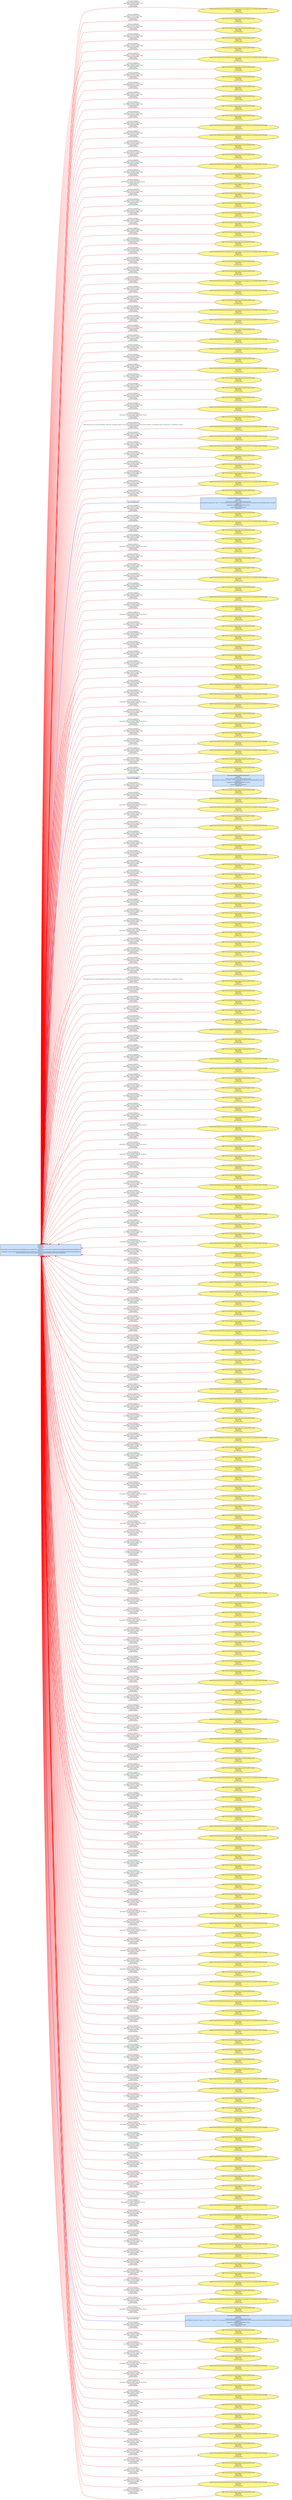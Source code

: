 digraph spade2dot {
graph [rankdir = "RL"];
node [fontname="Helvetica" fontsize="8" style="filled" margin="0.0,0.0"];
edge [fontname="Helvetica" fontsize="8"];
"1" [label="path:C:\\Users\\mathieu\\Downloads\\Malware\\executable\\Ukraine-Gas-Pipelines-Security-Report-March-2014.pdf\ntype:Artifact\nversion:75\nclass:File System" shape="ellipse" fillcolor="khaki1"];
"2" [label="path:C:\\Users\\mathieu\\AppData\\Roaming\\Adobe\\pdbmonuj.exe\ntype:Artifact\nversion:20\nclass:File System" shape="ellipse" fillcolor="khaki1"];
"3" [label="path:C:\\Users\\mathieu\\AppData\\Roaming\\Adobe\\pdbmonuj.exe\ntype:Artifact\nversion:160\nclass:File System" shape="ellipse" fillcolor="khaki1"];
"4" [label="path:C:\\Users\\mathieu\\AppData\\Roaming\\Adobe\\pdbmonuj.exe\ntype:Artifact\nversion:176\nclass:File System" shape="ellipse" fillcolor="khaki1"];
"5" [label="path:C:\\Users\\mathieu\\AppData\\Roaming\\Adobe\\pdbmonuj.exe\ntype:Artifact\nversion:35\nclass:File System" shape="ellipse" fillcolor="khaki1"];
"6" [label="path:C:\\Users\\mathieu\\Downloads\\Malware\\executable\\Ukraine-Gas-Pipelines-Security-Report-March-2014.pdf\ntype:Artifact\nversion:32\nclass:File System" shape="ellipse" fillcolor="khaki1"];
"7" [label="path:C:\\Users\\mathieu\\AppData\\Roaming\\Adobe\\pdbmonuj.exe\ntype:Artifact\nversion:95\nclass:File System" shape="ellipse" fillcolor="khaki1"];
"8" [label="path:C:\\Users\\mathieu\\AppData\\Roaming\\Adobe\\pdbmonuj.exe\ntype:Artifact\nversion:88\nclass:File System" shape="ellipse" fillcolor="khaki1"];
"9" [label="path:C:\\Users\\mathieu\\AppData\\Roaming\\Adobe\\pdbmonuj.exe\ntype:Artifact\nversion:171\nclass:File System" shape="ellipse" fillcolor="khaki1"];
"10" [label="path:C:\\Users\\mathieu\\AppData\\Roaming\\Adobe\\pdbmonuj.exe\ntype:Artifact\nversion:89\nclass:File System" shape="ellipse" fillcolor="khaki1"];
"11" [label="path:C:\\Users\\mathieu\\AppData\\Roaming\\Adobe\\pdbmonuj.exe\ntype:Artifact\nversion:179\nclass:File System" shape="ellipse" fillcolor="khaki1"];
"12" [label="path:C:\\Users\\mathieu\\AppData\\Roaming\\Adobe\\pdbmonuj.exe\ntype:Artifact\nversion:84\nclass:File System" shape="ellipse" fillcolor="khaki1"];
"13" [label="path:C:\\Users\\mathieu\\Downloads\\Malware\\executable\\Ukraine-Gas-Pipelines-Security-Report-March-2014.pdf\ntype:Artifact\nversion:23\nclass:File System" shape="ellipse" fillcolor="khaki1"];
"14" [label="path:C:\\Users\\mathieu\\Downloads\\Malware\\executable\\Ukraine-Gas-Pipelines-Security-Report-March-2014.pdf\ntype:Artifact\nversion:51\nclass:File System" shape="ellipse" fillcolor="khaki1"];
"15" [label="path:C:\\Users\\mathieu\\AppData\\Roaming\\Adobe\\pdbmonuj.exe\ntype:Artifact\nversion:28\nclass:File System" shape="ellipse" fillcolor="khaki1"];
"16" [label="path:C:\\Users\\mathieu\\AppData\\Roaming\\Adobe\\pdbmonuj.exe\ntype:Artifact\nversion:145\nclass:File System" shape="ellipse" fillcolor="khaki1"];
"17" [label="path:C:\\Users\\mathieu\\Downloads\\Malware\\executable\\Ukraine-Gas-Pipelines-Security-Report-March-2014.pdf\ntype:Artifact\nversion:74\nclass:File System" shape="ellipse" fillcolor="khaki1"];
"18" [label="path:C:\\Users\\mathieu\\AppData\\Roaming\\Adobe\\pdbmonuj.exe\ntype:Artifact\nversion:32\nclass:File System" shape="ellipse" fillcolor="khaki1"];
"19" [label="path:C:\\Users\\mathieu\\AppData\\Roaming\\Adobe\\pdbmonuj.exe\ntype:Artifact\nversion:2\nclass:File System" shape="ellipse" fillcolor="khaki1"];
"20" [label="path:C:\\Users\\mathieu\\AppData\\Roaming\\Adobe\\pdbmonuj.exe\ntype:Artifact\nversion:110\nclass:File System" shape="ellipse" fillcolor="khaki1"];
"21" [label="path:C:\\Users\\mathieu\\AppData\\Roaming\\Adobe\\pdbmonuj.exe\ntype:Artifact\nversion:21\nclass:File System" shape="ellipse" fillcolor="khaki1"];
"22" [label="path:C:\\Users\\mathieu\\AppData\\Roaming\\Adobe\\pdbmonuj.exe\ntype:Artifact\nversion:116\nclass:File System" shape="ellipse" fillcolor="khaki1"];
"23" [label="path:C:\\Users\\mathieu\\AppData\\Roaming\\Adobe\\pdbmonuj.exe\ntype:Artifact\nversion:133\nclass:File System" shape="ellipse" fillcolor="khaki1"];
"24" [label="path:C:\\Users\\mathieu\\AppData\\Roaming\\Adobe\\pdbmonuj.exe\ntype:Artifact\nversion:92\nclass:File System" shape="ellipse" fillcolor="khaki1"];
"25" [label="path:C:\\Users\\mathieu\\AppData\\Roaming\\Adobe\\pdbmonuj.exe\ntype:Artifact\nversion:76\nclass:File System" shape="ellipse" fillcolor="khaki1"];
"26" [label="path:C:\\Users\\mathieu\\Downloads\\Malware\\executable\\Ukraine-Gas-Pipelines-Security-Report-March-2014.pdf\ntype:Artifact\nversion:55\nclass:File System" shape="ellipse" fillcolor="khaki1"];
"27" [label="path:C:\\Users\\mathieu\\AppData\\Roaming\\Adobe\\pdbmonuj.exe\ntype:Artifact\nversion:57\nclass:File System" shape="ellipse" fillcolor="khaki1"];
"28" [label="path:C:\\Users\\mathieu\\AppData\\Roaming\\Adobe\\pdbmonuj.exe\ntype:Artifact\nversion:142\nclass:File System" shape="ellipse" fillcolor="khaki1"];
"29" [label="path:C:\\Users\\mathieu\\Downloads\\Malware\\executable\\Ukraine-Gas-Pipelines-Security-Report-March-2014.pdf\ntype:Artifact\nversion:4\nclass:File System" shape="ellipse" fillcolor="khaki1"];
"30" [label="path:C:\\Users\\mathieu\\Downloads\\Malware\\executable\\Ukraine-Gas-Pipelines-Security-Report-March-2014.pdf\ntype:Artifact\nversion:41\nclass:File System" shape="ellipse" fillcolor="khaki1"];
"31" [label="path:C:\\Users\\mathieu\\AppData\\Roaming\\Adobe\\pdbmonuj.exe\ntype:Artifact\nversion:134\nclass:File System" shape="ellipse" fillcolor="khaki1"];
"32" [label="path:C:\\Users\\mathieu\\Downloads\\Malware\\executable\\Ukraine-Gas-Pipelines-Security-Report-March-2014.pdf\ntype:Artifact\nversion:53\nclass:File System" shape="ellipse" fillcolor="khaki1"];
"33" [label="path:C:\\Users\\mathieu\\Downloads\\Malware\\executable\\Ukraine-Gas-Pipelines-Security-Report-March-2014.pdf\ntype:Artifact\nversion:67\nclass:File System" shape="ellipse" fillcolor="khaki1"];
"34" [label="path:C:\\Users\\mathieu\\AppData\\Roaming\\Adobe\\pdbmonuj.exe\ntype:Artifact\nversion:8\nclass:File System" shape="ellipse" fillcolor="khaki1"];
"35" [label="path:C:\\Users\\mathieu\\Downloads\\Malware\\executable\\Ukraine-Gas-Pipelines-Security-Report-March-2014.pdf\ntype:Artifact\nversion:59\nclass:File System" shape="ellipse" fillcolor="khaki1"];
"36" [label="path:C:\\Users\\mathieu\\Downloads\\Malware\\executable\\Ukraine-Gas-Pipelines-Security-Report-March-2014.pdf\ntype:Artifact\nversion:42\nclass:File System" shape="ellipse" fillcolor="khaki1"];
"37" [label="path:C:\\Users\\mathieu\\AppData\\Roaming\\Adobe\\pdbmonuj.exe\ntype:Artifact\nversion:42\nclass:File System" shape="ellipse" fillcolor="khaki1"];
"38" [label="path:C:\\Users\\mathieu\\Downloads\\Malware\\executable\\Ukraine-Gas-Pipelines-Security-Report-March-2014.pdf\ntype:Artifact\nversion:11\nclass:File System" shape="ellipse" fillcolor="khaki1"];
"39" [label="path:C:\\Users\\mathieu\\AppData\\Roaming\\Adobe\\pdbmonuj.exe\ntype:Artifact\nversion:85\nclass:File System" shape="ellipse" fillcolor="khaki1"];
"40" [label="path:C:\\Users\\mathieu\\AppData\\Roaming\\Adobe\\pdbmonuj.exe\ntype:Artifact\nversion:123\nclass:File System" shape="ellipse" fillcolor="khaki1"];
"41" [label="path:C:\\Users\\mathieu\\AppData\\Roaming\\Adobe\\pdbmonuj.exe\ntype:Artifact\nversion:61\nclass:File System" shape="ellipse" fillcolor="khaki1"];
"42" [label="path:C:\\Users\\mathieu\\Downloads\\Malware\\executable\\Ukraine-Gas-Pipelines-Security-Report-March-2014.pdf\ntype:Artifact\nversion:25\nclass:File System" shape="ellipse" fillcolor="khaki1"];
"43" [label="path:C:\\Users\\mathieu\\AppData\\Roaming\\Adobe\\pdbmonuj.exe\ntype:Artifact\nversion:162\nclass:File System" shape="ellipse" fillcolor="khaki1"];
"44" [label="path:C:\\Users\\mathieu\\Downloads\\Malware\\executable\\Ukraine-Gas-Pipelines-Security-Report-March-2014.pdf\ntype:Artifact\nversion:1\nclass:File System" shape="ellipse" fillcolor="khaki1"];
"45" [label="path:C:\\Users\\mathieu\\Downloads\\Malware\\executable\\Ukraine-Gas-Pipelines-Security-Report-March-2014.pdf\ntype:Artifact\nversion:24\nclass:File System" shape="ellipse" fillcolor="khaki1"];
"46" [label="path:C:\\Users\\mathieu\\Downloads\\Malware\\executable\\Ukraine-Gas-Pipelines-Security-Report-March-2014.pdf\ntype:Artifact\nversion:9\nclass:File System" shape="ellipse" fillcolor="khaki1"];
"47" [label="path:C:\\Users\\mathieu\\AppData\\Roaming\\Adobe\\pdbmonuj.exe\ntype:Artifact\nversion:135\nclass:File System" shape="ellipse" fillcolor="khaki1"];
"48" [label="path:C:\\Users\\mathieu\\AppData\\Roaming\\Adobe\\pdbmonuj.exe\ntype:Artifact\nversion:105\nclass:File System" shape="ellipse" fillcolor="khaki1"];
"49" [label="path:C:\\Users\\mathieu\\AppData\\Roaming\\Adobe\\pdbmonuj.exe\ntype:Artifact\nversion:17\nclass:File System" shape="ellipse" fillcolor="khaki1"];
"50" [label="path:C:\\Users\\mathieu\\Downloads\\Malware\\executable\\Ukraine-Gas-Pipelines-Security-Report-March-2014.pdf\ntype:Artifact\nversion:43\nclass:File System" shape="ellipse" fillcolor="khaki1"];
"51" [label="path:C:\\Users\\mathieu\\AppData\\Roaming\\Adobe\\pdbmonuj.exe\ntype:Artifact\nversion:29\nclass:File System" shape="ellipse" fillcolor="khaki1"];
"52" [label="description:Windows Command Processor\npid:4592\ntype:Process\nversion:10.0.14393.0 (rs1_release.160715-1616)\ncommandline:cmd.exe /Q /C ''start '''' ''C:\\Users\\mathieu\\Downloads\\Malware\\executable\\Ukraine-Gas-Pipelines-Security-Report-March-2014.pdf'' ''\nppid:5016\nimagepath:C:\\WINDOWS\\SysWOW64\\cmd.exe\nname:cmd.exe\ncompany:Microsoft Corporation\narch:32-bit" shape="box" fillcolor="lightsteelblue1"];
"53" [label="path:C:\\Users\\mathieu\\AppData\\Roaming\\Adobe\\pdbmonuj.exe\ntype:Artifact\nversion:74\nclass:File System" shape="ellipse" fillcolor="khaki1"];
"54" [label="path:C:\\Users\\mathieu\\Downloads\\Malware\\executable\\Ukraine-Gas-Pipelines-Security-Report-March-2014.pdf\ntype:Artifact\nversion:37\nclass:File System" shape="ellipse" fillcolor="khaki1"];
"55" [label="path:C:\\Users\\mathieu\\AppData\\Roaming\\Adobe\\pdbmonuj.exe\ntype:Artifact\nversion:73\nclass:File System" shape="ellipse" fillcolor="khaki1"];
"56" [label="path:C:\\Users\\mathieu\\AppData\\Roaming\\Adobe\\pdbmonuj.exe\ntype:Artifact\nversion:47\nclass:File System" shape="ellipse" fillcolor="khaki1"];
"57" [label="path:C:\\Users\\mathieu\\AppData\\Roaming\\Adobe\\pdbmonuj.exe\ntype:Artifact\nversion:114\nclass:File System" shape="ellipse" fillcolor="khaki1"];
"58" [label="path:C:\\Users\\mathieu\\AppData\\Roaming\\Adobe\\pdbmonuj.exe\ntype:Artifact\nversion:168\nclass:File System" shape="ellipse" fillcolor="khaki1"];
"59" [label="path:C:\\Users\\mathieu\\AppData\\Roaming\\Adobe\\pdbmonuj.exe\ntype:Artifact\nversion:60\nclass:File System" shape="ellipse" fillcolor="khaki1"];
"60" [label="path:C:\\Users\\mathieu\\Downloads\\Malware\\executable\\Ukraine-Gas-Pipelines-Security-Report-March-2014.pdf\ntype:Artifact\nversion:71\nclass:File System" shape="ellipse" fillcolor="khaki1"];
"61" [label="path:C:\\Users\\mathieu\\AppData\\Roaming\\Adobe\\pdbmonuj.exe\ntype:Artifact\nversion:54\nclass:File System" shape="ellipse" fillcolor="khaki1"];
"62" [label="path:C:\\Users\\mathieu\\Downloads\\Malware\\executable\\Ukraine-Gas-Pipelines-Security-Report-March-2014.pdf\ntype:Artifact\nversion:52\nclass:File System" shape="ellipse" fillcolor="khaki1"];
"63" [label="path:C:\\Users\\mathieu\\AppData\\Roaming\\Adobe\\pdbmonuj.exe\ntype:Artifact\nversion:30\nclass:File System" shape="ellipse" fillcolor="khaki1"];
"64" [label="path:C:\\Users\\mathieu\\AppData\\Roaming\\Adobe\\pdbmonuj.exe\ntype:Artifact\nversion:178\nclass:File System" shape="ellipse" fillcolor="khaki1"];
"65" [label="path:C:\\Users\\mathieu\\AppData\\Roaming\\Adobe\\pdbmonuj.exe\ntype:Artifact\nversion:129\nclass:File System" shape="ellipse" fillcolor="khaki1"];
"66" [label="path:C:\\Users\\mathieu\\AppData\\Roaming\\Adobe\\pdbmonuj.exe\ntype:Artifact\nversion:96\nclass:File System" shape="ellipse" fillcolor="khaki1"];
"67" [label="path:C:\\Users\\mathieu\\AppData\\Roaming\\Adobe\\pdbmonuj.exe\ntype:Artifact\nversion:126\nclass:File System" shape="ellipse" fillcolor="khaki1"];
"68" [label="path:C:\\Users\\mathieu\\AppData\\Roaming\\Adobe\\pdbmonuj.exe\ntype:Artifact\nversion:159\nclass:File System" shape="ellipse" fillcolor="khaki1"];
"69" [label="path:C:\\Users\\mathieu\\AppData\\Roaming\\Adobe\\pdbmonuj.exe\ntype:Artifact\nversion:79\nclass:File System" shape="ellipse" fillcolor="khaki1"];
"70" [label="path:C:\\Users\\mathieu\\AppData\\Roaming\\Adobe\\pdbmonuj.exe\ntype:Artifact\nversion:23\nclass:File System" shape="ellipse" fillcolor="khaki1"];
"71" [label="path:C:\\Users\\mathieu\\Downloads\\Malware\\executable\\Ukraine-Gas-Pipelines-Security-Report-March-2014.pdf\ntype:Artifact\nversion:70\nclass:File System" shape="ellipse" fillcolor="khaki1"];
"72" [label="path:C:\\Users\\mathieu\\Downloads\\Malware\\executable\\Ukraine-Gas-Pipelines-Security-Report-March-2014.pdf\ntype:Artifact\nversion:36\nclass:File System" shape="ellipse" fillcolor="khaki1"];
"73" [label="path:C:\\Users\\mathieu\\Downloads\\Malware\\executable\\Ukraine-Gas-Pipelines-Security-Report-March-2014.pdf\ntype:Artifact\nversion:6\nclass:File System" shape="ellipse" fillcolor="khaki1"];
"74" [label="path:C:\\Users\\mathieu\\AppData\\Roaming\\Adobe\\pdbmonuj.exe\ntype:Artifact\nversion:161\nclass:File System" shape="ellipse" fillcolor="khaki1"];
"75" [label="path:C:\\Users\\mathieu\\AppData\\Roaming\\Adobe\\pdbmonuj.exe\ntype:Artifact\nversion:98\nclass:File System" shape="ellipse" fillcolor="khaki1"];
"76" [label="path:C:\\Users\\mathieu\\AppData\\Roaming\\Adobe\\pdbmonuj.exe\ntype:Artifact\nversion:90\nclass:File System" shape="ellipse" fillcolor="khaki1"];
"77" [label="path:C:\\Users\\mathieu\\Downloads\\Malware\\executable\\Ukraine-Gas-Pipelines-Security-Report-March-2014.pdf\ntype:Artifact\nversion:64\nclass:File System" shape="ellipse" fillcolor="khaki1"];
"78" [label="path:C:\\Users\\mathieu\\Downloads\\Malware\\executable\\Ukraine-Gas-Pipelines-Security-Report-March-2014.pdf\ntype:Artifact\nversion:48\nclass:File System" shape="ellipse" fillcolor="khaki1"];
"79" [label="path:C:\\Users\\mathieu\\AppData\\Roaming\\Adobe\\pdbmonuj.exe\ntype:Artifact\nversion:174\nclass:File System" shape="ellipse" fillcolor="khaki1"];
"80" [label="path:C:\\Users\\mathieu\\AppData\\Roaming\\Adobe\\pdbmonuj.exe\ntype:Artifact\nversion:83\nclass:File System" shape="ellipse" fillcolor="khaki1"];
"81" [label="description:Windows Command Processor\npid:804\ntype:Process\nversion:10.0.14393.0 (rs1_release.160715-1616)\ncommandline:cmd.exe /Q /C ''start '''' ''C:\\Users\\mathieu\\AppData\\Roaming\\Adobe\\pdbmonuj.exe'' ''\nppid:5016\nimagepath:C:\\WINDOWS\\SysWOW64\\cmd.exe\nname:cmd.exe\ncompany:Microsoft Corporation\narch:32-bit" shape="box" fillcolor="lightsteelblue1"];
"82" [label="path:C:\\Users\\mathieu\\AppData\\Roaming\\Adobe\\pdbmonuj.exe\ntype:Artifact\nversion:156\nclass:File System" shape="ellipse" fillcolor="khaki1"];
"83" [label="path:C:\\Users\\mathieu\\Downloads\\Malware\\executable\\Ukraine-Gas-Pipelines-Security-Report-March-2014.pdf\ntype:Artifact\nversion:40\nclass:File System" shape="ellipse" fillcolor="khaki1"];
"84" [label="path:C:\\Users\\mathieu\\Downloads\\Malware\\executable\\Ukraine-Gas-Pipelines-Security-Report-March-2014.pdf\ntype:Artifact\nversion:50\nclass:File System" shape="ellipse" fillcolor="khaki1"];
"85" [label="path:C:\\Users\\mathieu\\AppData\\Roaming\\Adobe\\pdbmonuj.exe\ntype:Artifact\nversion:137\nclass:File System" shape="ellipse" fillcolor="khaki1"];
"86" [label="path:C:\\Users\\mathieu\\Downloads\\Malware\\executable\\Ukraine-Gas-Pipelines-Security-Report-March-2014.pdf\ntype:Artifact\nversion:13\nclass:File System" shape="ellipse" fillcolor="khaki1"];
"87" [label="path:C:\\Users\\mathieu\\AppData\\Roaming\\Adobe\\pdbmonuj.exe\ntype:Artifact\nversion:37\nclass:File System" shape="ellipse" fillcolor="khaki1"];
"88" [label="path:C:\\Users\\mathieu\\AppData\\Roaming\\Adobe\\pdbmonuj.exe\ntype:Artifact\nversion:107\nclass:File System" shape="ellipse" fillcolor="khaki1"];
"89" [label="path:C:\\Users\\mathieu\\Downloads\\Malware\\executable\\Ukraine-Gas-Pipelines-Security-Report-March-2014.pdf\ntype:Artifact\nversion:22\nclass:File System" shape="ellipse" fillcolor="khaki1"];
"90" [label="path:C:\\Users\\mathieu\\AppData\\Roaming\\Adobe\\pdbmonuj.exe\ntype:Artifact\nversion:51\nclass:File System" shape="ellipse" fillcolor="khaki1"];
"91" [label="path:C:\\Users\\mathieu\\AppData\\Roaming\\Adobe\\pdbmonuj.exe\ntype:Artifact\nversion:71\nclass:File System" shape="ellipse" fillcolor="khaki1"];
"92" [label="path:C:\\Users\\mathieu\\AppData\\Roaming\\Adobe\\pdbmonuj.exe\ntype:Artifact\nversion:150\nclass:File System" shape="ellipse" fillcolor="khaki1"];
"93" [label="path:C:\\Users\\mathieu\\AppData\\Roaming\\Adobe\\pdbmonuj.exe\ntype:Artifact\nversion:177\nclass:File System" shape="ellipse" fillcolor="khaki1"];
"94" [label="path:C:\\Users\\mathieu\\AppData\\Roaming\\Adobe\\pdbmonuj.exe\ntype:Artifact\nversion:69\nclass:File System" shape="ellipse" fillcolor="khaki1"];
"95" [label="path:C:\\Users\\mathieu\\AppData\\Roaming\\Adobe\\pdbmonuj.exe\ntype:Artifact\nversion:164\nclass:File System" shape="ellipse" fillcolor="khaki1"];
"96" [label="path:C:\\Users\\mathieu\\AppData\\Roaming\\Adobe\\pdbmonuj.exe\ntype:Artifact\nversion:155\nclass:File System" shape="ellipse" fillcolor="khaki1"];
"97" [label="path:C:\\Users\\mathieu\\AppData\\Roaming\\Adobe\\pdbmonuj.exe\ntype:Artifact\nversion:115\nclass:File System" shape="ellipse" fillcolor="khaki1"];
"98" [label="path:C:\\Users\\mathieu\\AppData\\Roaming\\Adobe\\pdbmonuj.exe\ntype:Artifact\nversion:59\nclass:File System" shape="ellipse" fillcolor="khaki1"];
"99" [label="path:C:\\Users\\mathieu\\AppData\\Roaming\\Adobe\\pdbmonuj.exe\ntype:Artifact\nversion:70\nclass:File System" shape="ellipse" fillcolor="khaki1"];
"100" [label="path:C:\\Users\\mathieu\\AppData\\Roaming\\Adobe\\pdbmonuj.exe\ntype:Artifact\nversion:147\nclass:File System" shape="ellipse" fillcolor="khaki1"];
"101" [label="path:C:\\Users\\mathieu\\AppData\\Roaming\\Adobe\\pdbmonuj.exe\ntype:Artifact\nversion:119\nclass:File System" shape="ellipse" fillcolor="khaki1"];
"102" [label="path:C:\\Users\\mathieu\\AppData\\Roaming\\Adobe\\pdbmonuj.exe\ntype:Artifact\nversion:1\nclass:File System" shape="ellipse" fillcolor="khaki1"];
"103" [label="path:C:\\Users\\mathieu\\AppData\\Roaming\\Adobe\\pdbmonuj.exe\ntype:Artifact\nversion:91\nclass:File System" shape="ellipse" fillcolor="khaki1"];
"104" [label="path:C:\\Users\\mathieu\\AppData\\Roaming\\Adobe\\pdbmonuj.exe\ntype:Artifact\nversion:170\nclass:File System" shape="ellipse" fillcolor="khaki1"];
"105" [label="path:C:\\Users\\mathieu\\AppData\\Roaming\\Adobe\\pdbmonuj.exe\ntype:Artifact\nversion:55\nclass:File System" shape="ellipse" fillcolor="khaki1"];
"106" [label="path:C:\\Users\\mathieu\\AppData\\Roaming\\Adobe\\pdbmonuj.exe\ntype:Artifact\nversion:45\nclass:File System" shape="ellipse" fillcolor="khaki1"];
"107" [label="path:C:\\Users\\mathieu\\Downloads\\Malware\\executable\\Ukraine-Gas-Pipelines-Security-Report-March-2014.pdf\ntype:Artifact\nversion:57\nclass:File System" shape="ellipse" fillcolor="khaki1"];
"108" [label="path:C:\\Users\\mathieu\\AppData\\Roaming\\Adobe\\pdbmonuj.exe\ntype:Artifact\nversion:149\nclass:File System" shape="ellipse" fillcolor="khaki1"];
"109" [label="path:C:\\Users\\mathieu\\AppData\\Roaming\\Adobe\\pdbmonuj.exe\ntype:Artifact\nversion:93\nclass:File System" shape="ellipse" fillcolor="khaki1"];
"110" [label="path:C:\\Users\\mathieu\\Downloads\\Malware\\executable\\Ukraine-Gas-Pipelines-Security-Report-March-2014.pdf\ntype:Artifact\nversion:72\nclass:File System" shape="ellipse" fillcolor="khaki1"];
"111" [label="path:C:\\Users\\mathieu\\Downloads\\Malware\\executable\\Ukraine-Gas-Pipelines-Security-Report-March-2014.pdf\ntype:Artifact\nversion:61\nclass:File System" shape="ellipse" fillcolor="khaki1"];
"112" [label="path:C:\\Users\\mathieu\\AppData\\Roaming\\Adobe\\pdbmonuj.exe\ntype:Artifact\nversion:94\nclass:File System" shape="ellipse" fillcolor="khaki1"];
"113" [label="path:C:\\Users\\mathieu\\AppData\\Roaming\\Adobe\\pdbmonuj.exe\ntype:Artifact\nversion:117\nclass:File System" shape="ellipse" fillcolor="khaki1"];
"114" [label="path:C:\\Users\\mathieu\\AppData\\Roaming\\Adobe\\pdbmonuj.exe\ntype:Artifact\nversion:72\nclass:File System" shape="ellipse" fillcolor="khaki1"];
"115" [label="path:C:\\Users\\mathieu\\AppData\\Roaming\\Adobe\\pdbmonuj.exe\ntype:Artifact\nversion:15\nclass:File System" shape="ellipse" fillcolor="khaki1"];
"116" [label="path:C:\\Users\\mathieu\\AppData\\Roaming\\Adobe\\pdbmonuj.exe\ntype:Artifact\nversion:36\nclass:File System" shape="ellipse" fillcolor="khaki1"];
"117" [label="path:C:\\Users\\mathieu\\Downloads\\Malware\\executable\\Ukraine-Gas-Pipelines-Security-Report-March-2014.pdf\ntype:Artifact\nversion:18\nclass:File System" shape="ellipse" fillcolor="khaki1"];
"118" [label="path:C:\\Users\\mathieu\\AppData\\Roaming\\Adobe\\pdbmonuj.exe\ntype:Artifact\nversion:26\nclass:File System" shape="ellipse" fillcolor="khaki1"];
"119" [label="path:C:\\Users\\mathieu\\AppData\\Roaming\\Adobe\\pdbmonuj.exe\ntype:Artifact\nversion:146\nclass:File System" shape="ellipse" fillcolor="khaki1"];
"120" [label="path:C:\\Users\\mathieu\\AppData\\Roaming\\Adobe\\pdbmonuj.exe\ntype:Artifact\nversion:10\nclass:File System" shape="ellipse" fillcolor="khaki1"];
"121" [label="path:C:\\Users\\mathieu\\AppData\\Roaming\\Adobe\\pdbmonuj.exe\ntype:Artifact\nversion:157\nclass:File System" shape="ellipse" fillcolor="khaki1"];
"122" [label="path:C:\\Users\\mathieu\\AppData\\Roaming\\Adobe\\pdbmonuj.exe\ntype:Artifact\nversion:48\nclass:File System" shape="ellipse" fillcolor="khaki1"];
"123" [label="path:C:\\Users\\mathieu\\Downloads\\Malware\\executable\\Ukraine-Gas-Pipelines-Security-Report-March-2014.pdf\ntype:Artifact\nversion:62\nclass:File System" shape="ellipse" fillcolor="khaki1"];
"124" [label="path:C:\\Users\\mathieu\\AppData\\Roaming\\Adobe\\pdbmonuj.exe\ntype:Artifact\nversion:136\nclass:File System" shape="ellipse" fillcolor="khaki1"];
"125" [label="path:C:\\Users\\mathieu\\AppData\\Roaming\\Adobe\\pdbmonuj.exe\ntype:Artifact\nversion:77\nclass:File System" shape="ellipse" fillcolor="khaki1"];
"126" [label="path:C:\\Users\\mathieu\\Downloads\\Malware\\executable\\Ukraine-Gas-Pipelines-Security-Report-March-2014.pdf\ntype:Artifact\nversion:16\nclass:File System" shape="ellipse" fillcolor="khaki1"];
"127" [label="path:C:\\Users\\mathieu\\AppData\\Roaming\\Adobe\\pdbmonuj.exe\ntype:Artifact\nversion:102\nclass:File System" shape="ellipse" fillcolor="khaki1"];
"128" [label="path:C:\\Users\\mathieu\\AppData\\Roaming\\Adobe\\pdbmonuj.exe\ntype:Artifact\nversion:100\nclass:File System" shape="ellipse" fillcolor="khaki1"];
"129" [label="path:C:\\Users\\mathieu\\Downloads\\Malware\\executable\\Ukraine-Gas-Pipelines-Security-Report-March-2014.pdf\ntype:Artifact\nversion:19\nclass:File System" shape="ellipse" fillcolor="khaki1"];
"130" [label="path:C:\\Users\\mathieu\\AppData\\Roaming\\Adobe\\pdbmonuj.exe\ntype:Artifact\nversion:16\nclass:File System" shape="ellipse" fillcolor="khaki1"];
"131" [label="path:C:\\Users\\mathieu\\AppData\\Roaming\\Adobe\\pdbmonuj.exe\ntype:Artifact\nversion:38\nclass:File System" shape="ellipse" fillcolor="khaki1"];
"132" [label="path:C:\\Users\\mathieu\\AppData\\Roaming\\Adobe\\pdbmonuj.exe\ntype:Artifact\nversion:46\nclass:File System" shape="ellipse" fillcolor="khaki1"];
"133" [label="path:C:\\Users\\mathieu\\Downloads\\Malware\\executable\\Ukraine-Gas-Pipelines-Security-Report-March-2014.pdf\ntype:Artifact\nversion:15\nclass:File System" shape="ellipse" fillcolor="khaki1"];
"134" [label="path:C:\\Users\\mathieu\\Downloads\\Malware\\executable\\Ukraine-Gas-Pipelines-Security-Report-March-2014.pdf\ntype:Artifact\nversion:39\nclass:File System" shape="ellipse" fillcolor="khaki1"];
"135" [label="path:C:\\Users\\mathieu\\AppData\\Roaming\\Adobe\\pdbmonuj.exe\ntype:Artifact\nversion:58\nclass:File System" shape="ellipse" fillcolor="khaki1"];
"136" [label="path:C:\\Users\\mathieu\\AppData\\Roaming\\Adobe\\pdbmonuj.exe\ntype:Artifact\nversion:106\nclass:File System" shape="ellipse" fillcolor="khaki1"];
"137" [label="path:C:\\Users\\mathieu\\AppData\\Roaming\\Adobe\\pdbmonuj.exe\ntype:Artifact\nversion:109\nclass:File System" shape="ellipse" fillcolor="khaki1"];
"138" [label="path:C:\\Users\\mathieu\\Downloads\\Malware\\executable\\Ukraine-Gas-Pipelines-Security-Report-March-2014.pdf\ntype:Artifact\nversion:5\nclass:File System" shape="ellipse" fillcolor="khaki1"];
"139" [label="path:C:\\Users\\mathieu\\Downloads\\Malware\\executable\\Ukraine-Gas-Pipelines-Security-Report-March-2014.pdf\ntype:Artifact\nversion:26\nclass:File System" shape="ellipse" fillcolor="khaki1"];
"140" [label="path:C:\\Users\\mathieu\\AppData\\Roaming\\Adobe\\pdbmonuj.exe\ntype:Artifact\nversion:19\nclass:File System" shape="ellipse" fillcolor="khaki1"];
"141" [label="path:C:\\Users\\mathieu\\AppData\\Roaming\\Adobe\\pdbmonuj.exe\ntype:Artifact\nversion:24\nclass:File System" shape="ellipse" fillcolor="khaki1"];
"142" [label="path:C:\\Users\\mathieu\\AppData\\Roaming\\Adobe\\pdbmonuj.exe\ntype:Artifact\nversion:121\nclass:File System" shape="ellipse" fillcolor="khaki1"];
"143" [label="path:C:\\Users\\mathieu\\AppData\\Roaming\\Adobe\\pdbmonuj.exe\ntype:Artifact\nversion:39\nclass:File System" shape="ellipse" fillcolor="khaki1"];
"144" [label="path:C:\\Users\\mathieu\\Downloads\\Malware\\executable\\Ukraine-Gas-Pipelines-Security-Report-March-2014.pdf\ntype:Artifact\nversion:12\nclass:File System" shape="ellipse" fillcolor="khaki1"];
"145" [label="path:C:\\Users\\mathieu\\Downloads\\Malware\\executable\\Ukraine-Gas-Pipelines-Security-Report-March-2014.pdf\ntype:Artifact\nversion:38\nclass:File System" shape="ellipse" fillcolor="khaki1"];
"146" [label="path:C:\\Users\\mathieu\\AppData\\Roaming\\Adobe\\pdbmonuj.exe\ntype:Artifact\nversion:27\nclass:File System" shape="ellipse" fillcolor="khaki1"];
"147" [label="path:C:\\Users\\mathieu\\AppData\\Roaming\\Adobe\\pdbmonuj.exe\ntype:Artifact\nversion:108\nclass:File System" shape="ellipse" fillcolor="khaki1"];
"148" [label="path:C:\\Users\\mathieu\\AppData\\Roaming\\Adobe\\pdbmonuj.exe\ntype:Artifact\nversion:81\nclass:File System" shape="ellipse" fillcolor="khaki1"];
"149" [label="path:C:\\Users\\mathieu\\Downloads\\Malware\\executable\\Ukraine-Gas-Pipelines-Security-Report-March-2014.pdf\ntype:Artifact\nversion:46\nclass:File System" shape="ellipse" fillcolor="khaki1"];
"150" [label="path:C:\\Users\\mathieu\\AppData\\Roaming\\Adobe\\pdbmonuj.exe\ntype:Artifact\nversion:9\nclass:File System" shape="ellipse" fillcolor="khaki1"];
"151" [label="path:C:\\Users\\mathieu\\AppData\\Roaming\\Adobe\\pdbmonuj.exe\ntype:Artifact\nversion:33\nclass:File System" shape="ellipse" fillcolor="khaki1"];
"152" [label="path:C:\\Users\\mathieu\\AppData\\Roaming\\Adobe\\pdbmonuj.exe\ntype:Artifact\nversion:4\nclass:File System" shape="ellipse" fillcolor="khaki1"];
"153" [label="path:C:\\Users\\mathieu\\AppData\\Roaming\\Adobe\\pdbmonuj.exe\ntype:Artifact\nversion:127\nclass:File System" shape="ellipse" fillcolor="khaki1"];
"154" [label="path:C:\\Users\\mathieu\\AppData\\Roaming\\Adobe\\pdbmonuj.exe\ntype:Artifact\nversion:80\nclass:File System" shape="ellipse" fillcolor="khaki1"];
"155" [label="path:C:\\Users\\mathieu\\AppData\\Roaming\\Adobe\\pdbmonuj.exe\ntype:Artifact\nversion:34\nclass:File System" shape="ellipse" fillcolor="khaki1"];
"156" [label="path:C:\\Users\\mathieu\\AppData\\Roaming\\Adobe\\pdbmonuj.exe\ntype:Artifact\nversion:143\nclass:File System" shape="ellipse" fillcolor="khaki1"];
"157" [label="path:C:\\Users\\mathieu\\AppData\\Roaming\\Adobe\\pdbmonuj.exe\ntype:Artifact\nversion:13\nclass:File System" shape="ellipse" fillcolor="khaki1"];
"158" [label="path:C:\\Users\\mathieu\\AppData\\Roaming\\Adobe\\pdbmonuj.exe\ntype:Artifact\nversion:3\nclass:File System" shape="ellipse" fillcolor="khaki1"];
"159" [label="path:C:\\Users\\mathieu\\AppData\\Roaming\\Adobe\\pdbmonuj.exe\ntype:Artifact\nversion:167\nclass:File System" shape="ellipse" fillcolor="khaki1"];
"160" [label="path:C:\\Users\\mathieu\\AppData\\Roaming\\Adobe\\pdbmonuj.exe\ntype:Artifact\nversion:22\nclass:File System" shape="ellipse" fillcolor="khaki1"];
"161" [label="path:C:\\Users\\mathieu\\AppData\\Roaming\\Adobe\\pdbmonuj.exe\ntype:Artifact\nversion:25\nclass:File System" shape="ellipse" fillcolor="khaki1"];
"162" [label="path:C:\\Users\\mathieu\\AppData\\Roaming\\Adobe\\pdbmonuj.exe\ntype:Artifact\nversion:67\nclass:File System" shape="ellipse" fillcolor="khaki1"];
"163" [label="path:C:\\Users\\mathieu\\AppData\\Roaming\\Adobe\\pdbmonuj.exe\ntype:Artifact\nversion:7\nclass:File System" shape="ellipse" fillcolor="khaki1"];
"164" [label="path:C:\\Users\\mathieu\\AppData\\Roaming\\Adobe\\pdbmonuj.exe\ntype:Artifact\nversion:165\nclass:File System" shape="ellipse" fillcolor="khaki1"];
"165" [label="path:C:\\Users\\mathieu\\Downloads\\Malware\\executable\\Ukraine-Gas-Pipelines-Security-Report-March-2014.pdf\ntype:Artifact\nversion:30\nclass:File System" shape="ellipse" fillcolor="khaki1"];
"166" [label="path:C:\\Users\\mathieu\\AppData\\Roaming\\Adobe\\pdbmonuj.exe\ntype:Artifact\nversion:43\nclass:File System" shape="ellipse" fillcolor="khaki1"];
"167" [label="path:C:\\Users\\mathieu\\AppData\\Roaming\\Adobe\\pdbmonuj.exe\ntype:Artifact\nversion:44\nclass:File System" shape="ellipse" fillcolor="khaki1"];
"168" [label="path:C:\\Users\\mathieu\\AppData\\Roaming\\Adobe\\pdbmonuj.exe\ntype:Artifact\nversion:82\nclass:File System" shape="ellipse" fillcolor="khaki1"];
"169" [label="path:C:\\Users\\mathieu\\AppData\\Roaming\\Adobe\\pdbmonuj.exe\ntype:Artifact\nversion:113\nclass:File System" shape="ellipse" fillcolor="khaki1"];
"170" [label="path:C:\\Users\\mathieu\\AppData\\Roaming\\Adobe\\pdbmonuj.exe\ntype:Artifact\nversion:78\nclass:File System" shape="ellipse" fillcolor="khaki1"];
"171" [label="path:C:\\Users\\mathieu\\AppData\\Roaming\\Adobe\\pdbmonuj.exe\ntype:Artifact\nversion:122\nclass:File System" shape="ellipse" fillcolor="khaki1"];
"172" [label="path:C:\\Users\\mathieu\\AppData\\Roaming\\Adobe\\pdbmonuj.exe\ntype:Artifact\nversion:75\nclass:File System" shape="ellipse" fillcolor="khaki1"];
"173" [label="path:C:\\Users\\mathieu\\AppData\\Roaming\\Adobe\\pdbmonuj.exe\ntype:Artifact\nversion:99\nclass:File System" shape="ellipse" fillcolor="khaki1"];
"174" [label="path:C:\\Users\\mathieu\\Downloads\\Malware\\executable\\Ukraine-Gas-Pipelines-Security-Report-March-2014.pdf\ntype:Artifact\nversion:58\nclass:File System" shape="ellipse" fillcolor="khaki1"];
"175" [label="path:C:\\Users\\mathieu\\AppData\\Roaming\\Adobe\\pdbmonuj.exe\ntype:Artifact\nversion:5\nclass:File System" shape="ellipse" fillcolor="khaki1"];
"176" [label="path:C:\\Users\\mathieu\\AppData\\Roaming\\Adobe\\pdbmonuj.exe\ntype:Artifact\nversion:140\nclass:File System" shape="ellipse" fillcolor="khaki1"];
"177" [label="path:C:\\Users\\mathieu\\AppData\\Roaming\\Adobe\\pdbmonuj.exe\ntype:Artifact\nversion:169\nclass:File System" shape="ellipse" fillcolor="khaki1"];
"178" [label="path:C:\\Users\\mathieu\\Downloads\\Malware\\executable\\Ukraine-Gas-Pipelines-Security-Report-March-2014.pdf\ntype:Artifact\nversion:21\nclass:File System" shape="ellipse" fillcolor="khaki1"];
"179" [label="path:C:\\Users\\mathieu\\AppData\\Roaming\\Adobe\\pdbmonuj.exe\ntype:Artifact\nversion:130\nclass:File System" shape="ellipse" fillcolor="khaki1"];
"180" [label="path:C:\\Users\\mathieu\\Downloads\\Malware\\executable\\Ukraine-Gas-Pipelines-Security-Report-March-2014.pdf\ntype:Artifact\nversion:7\nclass:File System" shape="ellipse" fillcolor="khaki1"];
"181" [label="path:C:\\Users\\mathieu\\AppData\\Roaming\\Adobe\\pdbmonuj.exe\ntype:Artifact\nversion:12\nclass:File System" shape="ellipse" fillcolor="khaki1"];
"182" [label="path:C:\\Users\\mathieu\\AppData\\Roaming\\Adobe\\pdbmonuj.exe\ntype:Artifact\nversion:112\nclass:File System" shape="ellipse" fillcolor="khaki1"];
"183" [label="path:C:\\Users\\mathieu\\AppData\\Roaming\\Adobe\\pdbmonuj.exe\ntype:Artifact\nversion:87\nclass:File System" shape="ellipse" fillcolor="khaki1"];
"184" [label="path:C:\\Users\\mathieu\\Downloads\\Malware\\executable\\Ukraine-Gas-Pipelines-Security-Report-March-2014.pdf\ntype:Artifact\nversion:49\nclass:File System" shape="ellipse" fillcolor="khaki1"];
"185" [label="path:C:\\Users\\mathieu\\AppData\\Roaming\\Adobe\\pdbmonuj.exe\ntype:Artifact\nversion:139\nclass:File System" shape="ellipse" fillcolor="khaki1"];
"186" [label="path:C:\\Users\\mathieu\\AppData\\Roaming\\Adobe\\pdbmonuj.exe\ntype:Artifact\nversion:40\nclass:File System" shape="ellipse" fillcolor="khaki1"];
"187" [label="path:C:\\Users\\mathieu\\AppData\\Roaming\\Adobe\\pdbmonuj.exe\ntype:Artifact\nversion:68\nclass:File System" shape="ellipse" fillcolor="khaki1"];
"188" [label="path:C:\\Users\\mathieu\\AppData\\Roaming\\Adobe\\pdbmonuj.exe\ntype:Artifact\nversion:14\nclass:File System" shape="ellipse" fillcolor="khaki1"];
"189" [label="path:C:\\Users\\mathieu\\Downloads\\Malware\\executable\\Ukraine-Gas-Pipelines-Security-Report-March-2014.pdf\ntype:Artifact\nversion:31\nclass:File System" shape="ellipse" fillcolor="khaki1"];
"190" [label="path:C:\\Users\\mathieu\\Downloads\\Malware\\executable\\Ukraine-Gas-Pipelines-Security-Report-March-2014.pdf\ntype:Artifact\nversion:35\nclass:File System" shape="ellipse" fillcolor="khaki1"];
"191" [label="path:C:\\Users\\mathieu\\AppData\\Roaming\\Adobe\\pdbmonuj.exe\ntype:Artifact\nversion:132\nclass:File System" shape="ellipse" fillcolor="khaki1"];
"192" [label="path:C:\\Users\\mathieu\\AppData\\Roaming\\Adobe\\pdbmonuj.exe\ntype:Artifact\nversion:104\nclass:File System" shape="ellipse" fillcolor="khaki1"];
"193" [label="path:C:\\Users\\mathieu\\AppData\\Roaming\\Adobe\\pdbmonuj.exe\ntype:Artifact\nversion:141\nclass:File System" shape="ellipse" fillcolor="khaki1"];
"194" [label="path:C:\\Users\\mathieu\\AppData\\Roaming\\Adobe\\pdbmonuj.exe\ntype:Artifact\nversion:144\nclass:File System" shape="ellipse" fillcolor="khaki1"];
"195" [label="path:C:\\Users\\mathieu\\AppData\\Roaming\\Adobe\\pdbmonuj.exe\ntype:Artifact\nversion:154\nclass:File System" shape="ellipse" fillcolor="khaki1"];
"196" [label="path:C:\\Users\\mathieu\\AppData\\Roaming\\Adobe\\pdbmonuj.exe\ntype:Artifact\nversion:53\nclass:File System" shape="ellipse" fillcolor="khaki1"];
"197" [label="path:C:\\Users\\mathieu\\AppData\\Roaming\\Adobe\\pdbmonuj.exe\ntype:Artifact\nversion:180\nclass:File System" shape="ellipse" fillcolor="khaki1"];
"198" [label="path:C:\\Users\\mathieu\\Downloads\\Malware\\executable\\Ukraine-Gas-Pipelines-Security-Report-March-2014.pdf\ntype:Artifact\nversion:10\nclass:File System" shape="ellipse" fillcolor="khaki1"];
"199" [label="path:C:\\Users\\mathieu\\Downloads\\Malware\\executable\\Ukraine-Gas-Pipelines-Security-Report-March-2014.pdf\ntype:Artifact\nversion:54\nclass:File System" shape="ellipse" fillcolor="khaki1"];
"200" [label="path:C:\\Users\\mathieu\\AppData\\Roaming\\Adobe\\pdbmonuj.exe\ntype:Artifact\nversion:18\nclass:File System" shape="ellipse" fillcolor="khaki1"];
"201" [label="path:C:\\Users\\mathieu\\AppData\\Roaming\\Adobe\\pdbmonuj.exe\ntype:Artifact\nversion:49\nclass:File System" shape="ellipse" fillcolor="khaki1"];
"202" [label="path:C:\\Users\\mathieu\\Downloads\\Malware\\executable\\Ukraine-Gas-Pipelines-Security-Report-March-2014.pdf\ntype:Artifact\nversion:3\nclass:File System" shape="ellipse" fillcolor="khaki1"];
"203" [label="path:C:\\Users\\mathieu\\Downloads\\Malware\\executable\\Ukraine-Gas-Pipelines-Security-Report-March-2014.pdf\ntype:Artifact\nversion:63\nclass:File System" shape="ellipse" fillcolor="khaki1"];
"204" [label="path:C:\\Users\\mathieu\\AppData\\Roaming\\Adobe\\pdbmonuj.exe\ntype:Artifact\nversion:6\nclass:File System" shape="ellipse" fillcolor="khaki1"];
"205" [label="path:C:\\Users\\mathieu\\Downloads\\Malware\\executable\\Ukraine-Gas-Pipelines-Security-Report-March-2014.pdf\ntype:Artifact\nversion:65\nclass:File System" shape="ellipse" fillcolor="khaki1"];
"206" [label="path:C:\\Users\\mathieu\\AppData\\Roaming\\Adobe\\pdbmonuj.exe\ntype:Artifact\nversion:52\nclass:File System" shape="ellipse" fillcolor="khaki1"];
"207" [label="path:C:\\Users\\mathieu\\Downloads\\Malware\\executable\\Ukraine-Gas-Pipelines-Security-Report-March-2014.pdf\ntype:Artifact\nversion:44\nclass:File System" shape="ellipse" fillcolor="khaki1"];
"208" [label="path:C:\\Users\\mathieu\\AppData\\Roaming\\Adobe\\pdbmonuj.exe\ntype:Artifact\nversion:152\nclass:File System" shape="ellipse" fillcolor="khaki1"];
"209" [label="path:C:\\Users\\mathieu\\Downloads\\Malware\\executable\\Ukraine-Gas-Pipelines-Security-Report-March-2014.pdf\ntype:Artifact\nversion:45\nclass:File System" shape="ellipse" fillcolor="khaki1"];
"210" [label="path:C:\\Users\\mathieu\\Downloads\\Malware\\executable\\Ukraine-Gas-Pipelines-Security-Report-March-2014.pdf\ntype:Artifact\nversion:14\nclass:File System" shape="ellipse" fillcolor="khaki1"];
"211" [label="path:C:\\Users\\mathieu\\AppData\\Roaming\\Adobe\\pdbmonuj.exe\ntype:Artifact\nversion:173\nclass:File System" shape="ellipse" fillcolor="khaki1"];
"212" [label="path:C:\\Users\\mathieu\\AppData\\Roaming\\Adobe\\pdbmonuj.exe\ntype:Artifact\nversion:11\nclass:File System" shape="ellipse" fillcolor="khaki1"];
"213" [label="path:C:\\Users\\mathieu\\AppData\\Roaming\\Adobe\\pdbmonuj.exe\ntype:Artifact\nversion:41\nclass:File System" shape="ellipse" fillcolor="khaki1"];
"214" [label="path:C:\\Users\\mathieu\\AppData\\Roaming\\Adobe\\pdbmonuj.exe\ntype:Artifact\nversion:97\nclass:File System" shape="ellipse" fillcolor="khaki1"];
"215" [label="path:C:\\Users\\mathieu\\Downloads\\Malware\\executable\\Ukraine-Gas-Pipelines-Security-Report-March-2014.pdf\ntype:Artifact\nversion:56\nclass:File System" shape="ellipse" fillcolor="khaki1"];
"216" [label="path:C:\\Users\\mathieu\\Downloads\\Malware\\executable\\Ukraine-Gas-Pipelines-Security-Report-March-2014.pdf\ntype:Artifact\nversion:28\nclass:File System" shape="ellipse" fillcolor="khaki1"];
"217" [label="path:C:\\Users\\mathieu\\AppData\\Roaming\\Adobe\\pdbmonuj.exe\ntype:Artifact\nversion:86\nclass:File System" shape="ellipse" fillcolor="khaki1"];
"218" [label="path:C:\\Users\\mathieu\\AppData\\Roaming\\Adobe\\pdbmonuj.exe\ntype:Artifact\nversion:138\nclass:File System" shape="ellipse" fillcolor="khaki1"];
"219" [label="path:C:\\Users\\mathieu\\AppData\\Roaming\\Adobe\\pdbmonuj.exe\ntype:Artifact\nversion:120\nclass:File System" shape="ellipse" fillcolor="khaki1"];
"220" [label="path:C:\\Users\\mathieu\\Downloads\\Malware\\executable\\Ukraine-Gas-Pipelines-Security-Report-March-2014.pdf\ntype:Artifact\nversion:20\nclass:File System" shape="ellipse" fillcolor="khaki1"];
"221" [label="path:C:\\Users\\mathieu\\AppData\\Roaming\\Adobe\\pdbmonuj.exe\ntype:Artifact\nversion:64\nclass:File System" shape="ellipse" fillcolor="khaki1"];
"222" [label="path:C:\\Users\\mathieu\\AppData\\Roaming\\Adobe\\pdbmonuj.exe\ntype:Artifact\nversion:151\nclass:File System" shape="ellipse" fillcolor="khaki1"];
"223" [label="path:C:\\Users\\mathieu\\Downloads\\Malware\\executable\\Ukraine-Gas-Pipelines-Security-Report-March-2014.pdf\ntype:Artifact\nversion:27\nclass:File System" shape="ellipse" fillcolor="khaki1"];
"224" [label="path:C:\\Users\\mathieu\\AppData\\Roaming\\Adobe\\pdbmonuj.exe\ntype:Artifact\nversion:65\nclass:File System" shape="ellipse" fillcolor="khaki1"];
"225" [label="path:C:\\Users\\mathieu\\AppData\\Roaming\\Adobe\\pdbmonuj.exe\ntype:Artifact\nversion:63\nclass:File System" shape="ellipse" fillcolor="khaki1"];
"226" [label="path:C:\\Users\\mathieu\\AppData\\Roaming\\Adobe\\pdbmonuj.exe\ntype:Artifact\nversion:124\nclass:File System" shape="ellipse" fillcolor="khaki1"];
"227" [label="path:C:\\Users\\mathieu\\AppData\\Roaming\\Adobe\\pdbmonuj.exe\ntype:Artifact\nversion:175\nclass:File System" shape="ellipse" fillcolor="khaki1"];
"228" [label="path:C:\\Users\\mathieu\\Downloads\\Malware\\executable\\Ukraine-Gas-Pipelines-Security-Report-March-2014.pdf\ntype:Artifact\nversion:2\nclass:File System" shape="ellipse" fillcolor="khaki1"];
"229" [label="path:C:\\Users\\mathieu\\Downloads\\Malware\\executable\\Ukraine-Gas-Pipelines-Security-Report-March-2014.pdf\ntype:Artifact\nversion:17\nclass:File System" shape="ellipse" fillcolor="khaki1"];
"230" [label="path:C:\\Users\\mathieu\\AppData\\Roaming\\Adobe\\pdbmonuj.exe\ntype:Artifact\nversion:125\nclass:File System" shape="ellipse" fillcolor="khaki1"];
"231" [label="path:C:\\Users\\mathieu\\AppData\\Roaming\\Adobe\\pdbmonuj.exe\ntype:Artifact\nversion:31\nclass:File System" shape="ellipse" fillcolor="khaki1"];
"232" [label="path:C:\\Users\\mathieu\\Downloads\\Malware\\executable\\Ukraine-Gas-Pipelines-Security-Report-March-2014.pdf\ntype:Artifact\nversion:60\nclass:File System" shape="ellipse" fillcolor="khaki1"];
"233" [label="path:C:\\Users\\mathieu\\Downloads\\Malware\\executable\\Ukraine-Gas-Pipelines-Security-Report-March-2014.pdf\ntype:Artifact\nversion:47\nclass:File System" shape="ellipse" fillcolor="khaki1"];
"234" [label="path:C:\\Users\\mathieu\\AppData\\Roaming\\Adobe\\pdbmonuj.exe\ntype:Artifact\nversion:158\nclass:File System" shape="ellipse" fillcolor="khaki1"];
"235" [label="path:C:\\Users\\mathieu\\AppData\\Roaming\\Adobe\\pdbmonuj.exe\ntype:Artifact\nversion:153\nclass:File System" shape="ellipse" fillcolor="khaki1"];
"236" [label="path:C:\\Users\\mathieu\\Downloads\\Malware\\executable\\Ukraine-Gas-Pipelines-Security-Report-March-2014.pdf\ntype:Artifact\nversion:68\nclass:File System" shape="ellipse" fillcolor="khaki1"];
"237" [label="path:C:\\Users\\mathieu\\AppData\\Roaming\\Adobe\\pdbmonuj.exe\ntype:Artifact\nversion:111\nclass:File System" shape="ellipse" fillcolor="khaki1"];
"238" [label="path:C:\\Users\\mathieu\\Downloads\\Malware\\executable\\Ukraine-Gas-Pipelines-Security-Report-March-2014.pdf\ntype:Artifact\nversion:34\nclass:File System" shape="ellipse" fillcolor="khaki1"];
"239" [label="path:C:\\Users\\mathieu\\AppData\\Roaming\\Adobe\\pdbmonuj.exe\ntype:Artifact\nversion:66\nclass:File System" shape="ellipse" fillcolor="khaki1"];
"240" [label="description:Windows Command Processor\npid:2256\ntype:Process\nversion:10.0.14393.0 (rs1_release.160715-1616)\ncommandline:cmd.exe /Q /C ''ping -n 2 127.0.0.1 > nul && del ''C:\\Users\\mathieu\\Downloads\\Malware\\executable\\APT29_2014_FSecure_Cosmicduke_5A199A75411047903B7BA7851BF705EC545F6DA9.exe''''\nppid:5016\nimagepath:C:\\WINDOWS\\SysWOW64\\cmd.exe\nname:cmd.exe\ncompany:Microsoft Corporation\narch:32-bit" shape="box" fillcolor="lightsteelblue1"];
"241" [label="path:C:\\Users\\mathieu\\AppData\\Roaming\\Adobe\\pdbmonuj.exe\ntype:Artifact\nversion:101\nclass:File System" shape="ellipse" fillcolor="khaki1"];
"242" [label="path:C:\\Users\\mathieu\\Downloads\\Malware\\executable\\Ukraine-Gas-Pipelines-Security-Report-March-2014.pdf\ntype:Artifact\nversion:73\nclass:File System" shape="ellipse" fillcolor="khaki1"];
"243" [label="path:C:\\Users\\mathieu\\AppData\\Roaming\\Adobe\\pdbmonuj.exe\ntype:Artifact\nversion:56\nclass:File System" shape="ellipse" fillcolor="khaki1"];
"244" [label="path:C:\\Users\\mathieu\\AppData\\Roaming\\Adobe\\pdbmonuj.exe\ntype:Artifact\nversion:118\nclass:File System" shape="ellipse" fillcolor="khaki1"];
"245" [label="path:C:\\Users\\mathieu\\Downloads\\Malware\\executable\\Ukraine-Gas-Pipelines-Security-Report-March-2014.pdf\ntype:Artifact\nversion:66\nclass:File System" shape="ellipse" fillcolor="khaki1"];
"246" [label="path:C:\\Users\\mathieu\\AppData\\Roaming\\Adobe\\pdbmonuj.exe\ntype:Artifact\nversion:172\nclass:File System" shape="ellipse" fillcolor="khaki1"];
"247" [label="path:C:\\Users\\mathieu\\AppData\\Roaming\\Adobe\\pdbmonuj.exe\ntype:Artifact\nversion:50\nclass:File System" shape="ellipse" fillcolor="khaki1"];
"248" [label="path:C:\\Users\\mathieu\\Downloads\\Malware\\executable\\Ukraine-Gas-Pipelines-Security-Report-March-2014.pdf\ntype:Artifact\nversion:33\nclass:File System" shape="ellipse" fillcolor="khaki1"];
"249" [label="path:C:\\Users\\mathieu\\AppData\\Roaming\\Adobe\\pdbmonuj.exe\ntype:Artifact\nversion:148\nclass:File System" shape="ellipse" fillcolor="khaki1"];
"250" [label="path:C:\\Users\\mathieu\\AppData\\Roaming\\Adobe\\pdbmonuj.exe\ntype:Artifact\nversion:163\nclass:File System" shape="ellipse" fillcolor="khaki1"];
"251" [label="description:\npid:5016\ntype:Process\nversion:\ncommandline:C:\\Users\\mathieu\\Downloads\\Malware\\executable\\APT29_2014_FSecure_Cosmicduke_5A199A75411047903B7BA7851BF705EC545F6DA9.exe \nppid:2732\nimagepath:C:\\Users\\mathieu\\Downloads\\Malware\\executable\\APT29_2014_FSecure_Cosmicduke_5A199A75411047903B7BA7851BF705EC545F6DA9.exe\nname:APT29_2014_FSecure_Cosmicduke_5A199A75411047903B7BA7851BF705EC545F6DA9.exe\ncompany:\narch:32-bit" shape="box" fillcolor="lightsteelblue1"];
"252" [label="path:C:\\Users\\mathieu\\AppData\\Roaming\\Adobe\\pdbmonuj.exe\ntype:Artifact\nversion:62\nclass:File System" shape="ellipse" fillcolor="khaki1"];
"253" [label="path:C:\\Users\\mathieu\\Downloads\\Malware\\executable\\Ukraine-Gas-Pipelines-Security-Report-March-2014.pdf\ntype:Artifact\nversion:69\nclass:File System" shape="ellipse" fillcolor="khaki1"];
"254" [label="path:C:\\Users\\mathieu\\AppData\\Roaming\\Adobe\\pdbmonuj.exe\ntype:Artifact\nversion:131\nclass:File System" shape="ellipse" fillcolor="khaki1"];
"255" [label="path:C:\\Users\\mathieu\\Downloads\\Malware\\executable\\Ukraine-Gas-Pipelines-Security-Report-March-2014.pdf\ntype:Artifact\nversion:29\nclass:File System" shape="ellipse" fillcolor="khaki1"];
"256" [label="path:C:\\Users\\mathieu\\AppData\\Roaming\\Adobe\\pdbmonuj.exe\ntype:Artifact\nversion:128\nclass:File System" shape="ellipse" fillcolor="khaki1"];
"257" [label="path:C:\\Users\\mathieu\\AppData\\Roaming\\Adobe\\pdbmonuj.exe\ntype:Artifact\nversion:166\nclass:File System" shape="ellipse" fillcolor="khaki1"];
"258" [label="path:C:\\Users\\mathieu\\Downloads\\Malware\\executable\\Ukraine-Gas-Pipelines-Security-Report-March-2014.pdf\ntype:Artifact\nversion:8\nclass:File System" shape="ellipse" fillcolor="khaki1"];
"259" [label="path:C:\\Users\\mathieu\\AppData\\Roaming\\Adobe\\pdbmonuj.exe\ntype:Artifact\nversion:103\nclass:File System" shape="ellipse" fillcolor="khaki1"];
"255" -> "251" [label="(duration:0.0000045\ntime:2:56:58.0344239 PM\ndetail:Offset: 110,592, Length: 4,096\ntype:WasGeneratedBy\ncategory:Write\noperation:WriteFile)" color="red" style="solid"];
"189" -> "251" [label="(duration:0.0000033\ntime:2:56:58.0344415 PM\ndetail:Offset: 118,784, Length: 4,096\ntype:WasGeneratedBy\ncategory:Write\noperation:WriteFile)" color="red" style="solid"];
"256" -> "251" [label="(duration:0.0000033\ntime:2:56:58.0273185 PM\ndetail:Offset: 516,096, Length: 4,096\ntype:WasGeneratedBy\ncategory:Write\noperation:WriteFile)" color="red" style="solid"];
"66" -> "251" [label="(duration:0.0000050\ntime:2:56:58.0268669 PM\ndetail:Offset: 385,024, Length: 4,096\ntype:WasGeneratedBy\ncategory:Write\noperation:WriteFile)" color="red" style="solid"];
"49" -> "251" [label="(duration:0.0000028\ntime:2:56:58.0260898 PM\ndetail:Offset: 61,440, Length: 4,096\ntype:WasGeneratedBy\ncategory:Write\noperation:WriteFile)" color="red" style="solid"];
"136" -> "251" [label="(duration:0.0000045\ntime:2:56:58.0270135 PM\ndetail:Offset: 425,984, Length: 4,096\ntype:WasGeneratedBy\ncategory:Write\noperation:WriteFile)" color="red" style="solid"];
"81" -> "251" [label="(time:2:56:58.0313830 PM\ntype:WasTriggeredBy)" color="blue" style="solid"];
"129" -> "251" [label="(duration:0.0000110\ntime:2:56:58.0342942 PM\ndetail:Offset: 69,632, Length: 4,096, Priority: Normal\ntype:WasGeneratedBy\ncategory:Write\noperation:WriteFile)" color="red" style="solid"];
"134" -> "251" [label="(duration:0.0000032\ntime:2:56:58.0345200 PM\ndetail:Offset: 151,552, Length: 4,096\ntype:WasGeneratedBy\ncategory:Write\noperation:WriteFile)" color="red" style="solid"];
"27" -> "251" [label="(duration:0.0000029\ntime:2:56:58.0264880 PM\ndetail:Offset: 225,280, Length: 4,096\ntype:WasGeneratedBy\ncategory:Write\noperation:WriteFile)" color="red" style="solid"];
"241" -> "251" [label="(duration:0.0000070\ntime:2:56:58.0269585 PM\ndetail:Offset: 405,504, Length: 4,096\ntype:WasGeneratedBy\ncategory:Write\noperation:WriteFile)" color="red" style="solid"];
"185" -> "251" [label="(duration:0.0000041\ntime:2:56:58.0274249 PM\ndetail:Offset: 561,152, Length: 4,096\ntype:WasGeneratedBy\ncategory:Write\noperation:WriteFile)" color="red" style="solid"];
"57" -> "251" [label="(duration:0.0000213\ntime:2:56:58.0271014 PM\ndetail:Offset: 458,752, Length: 4,096, Priority: Normal\ntype:WasGeneratedBy\ncategory:Write\noperation:WriteFile)" color="red" style="solid"];
"51" -> "251" [label="(duration:0.0000029\ntime:2:56:58.0262113 PM\ndetail:Offset: 110,592, Length: 4,096\ntype:WasGeneratedBy\ncategory:Write\noperation:WriteFile)" color="red" style="solid"];
"155" -> "251" [label="(duration:0.0000160\ntime:2:56:58.0262573 PM\ndetail:Offset: 131,072, Length: 4,096, Priority: Normal\ntype:WasGeneratedBy\ncategory:Write\noperation:WriteFile)" color="red" style="solid"];
"74" -> "251" [label="(duration:0.0000028\ntime:2:56:58.0276540 PM\ndetail:Offset: 651,264, Length: 4,096\ntype:WasGeneratedBy\ncategory:Write\noperation:WriteFile)" color="red" style="solid"];
"226" -> "251" [label="(duration:0.0000041\ntime:2:56:58.0272775 PM\ndetail:Offset: 499,712, Length: 4,096\ntype:WasGeneratedBy\ncategory:Write\noperation:WriteFile)" color="red" style="solid"];
"84" -> "251" [label="(duration:0.0000180\ntime:2:56:58.0346222 PM\ndetail:Offset: 196,608, Length: 4,096, Priority: Normal\ntype:WasGeneratedBy\ncategory:Write\noperation:WriteFile)" color="red" style="solid"];
"112" -> "251" [label="(duration:0.0000041\ntime:2:56:58.0268468 PM\ndetail:Offset: 376,832, Length: 4,096\ntype:WasGeneratedBy\ncategory:Write\noperation:WriteFile)" color="red" style="solid"];
"220" -> "251" [label="(duration:0.0000242\ntime:2:56:58.0343180 PM\ndetail:Offset: 73,728, Length: 4,096, Priority: Normal\ntype:WasGeneratedBy\ncategory:Write\noperation:WriteFile)" color="red" style="solid"];
"162" -> "251" [label="(duration:0.0000028\ntime:2:56:58.0265882 PM\ndetail:Offset: 266,240, Length: 4,096\ntype:WasGeneratedBy\ncategory:Write\noperation:WriteFile)" color="red" style="solid"];
"26" -> "251" [label="(duration:0.0000032\ntime:2:56:58.0346793 PM\ndetail:Offset: 217,088, Length: 4,096\ntype:WasGeneratedBy\ncategory:Write\noperation:WriteFile)" color="red" style="solid"];
"69" -> "251" [label="(duration:0.0000029\ntime:2:56:58.0266830 PM\ndetail:Offset: 315,392, Length: 4,096\ntype:WasGeneratedBy\ncategory:Write\noperation:WriteFile)" color="red" style="solid"];
"59" -> "251" [label="(duration:0.0000025\ntime:2:56:58.0265118 PM\ndetail:Offset: 237,568, Length: 4,096\ntype:WasGeneratedBy\ncategory:Write\noperation:WriteFile)" color="red" style="solid"];
"120" -> "251" [label="(duration:0.0000181\ntime:2:56:58.0260138 PM\ndetail:Offset: 32,768, Length: 4,096, Priority: Normal\ntype:WasGeneratedBy\ncategory:Write\noperation:WriteFile)" color="red" style="solid"];
"123" -> "251" [label="(duration:0.0000029\ntime:2:56:58.0347359 PM\ndetail:Offset: 245,760, Length: 4,096\ntype:WasGeneratedBy\ncategory:Write\noperation:WriteFile)" color="red" style="solid"];
"45" -> "251" [label="(duration:0.0000053\ntime:2:56:58.0343763 PM\ndetail:Offset: 90,112, Length: 4,096\ntype:WasGeneratedBy\ncategory:Write\noperation:WriteFile)" color="red" style="solid"];
"38" -> "251" [label="(duration:0.0000033\ntime:2:56:58.0342038 PM\ndetail:Offset: 36,864, Length: 4,096\ntype:WasGeneratedBy\ncategory:Write\noperation:WriteFile)" color="red" style="solid"];
"16" -> "251" [label="(duration:0.0000041\ntime:2:56:58.0274852 PM\ndetail:Offset: 585,728, Length: 4,096\ntype:WasGeneratedBy\ncategory:Write\noperation:WriteFile)" color="red" style="solid"];
"254" -> "251" [label="(duration:0.0000033\ntime:2:56:58.0273497 PM\ndetail:Offset: 528,384, Length: 4,096\ntype:WasGeneratedBy\ncategory:Write\noperation:WriteFile)" color="red" style="solid"];
"63" -> "251" [label="(duration:0.0000029\ntime:2:56:58.0262191 PM\ndetail:Offset: 114,688, Length: 4,096\ntype:WasGeneratedBy\ncategory:Write\noperation:WriteFile)" color="red" style="solid"];
"6" -> "251" [label="(duration:0.0000110\ntime:2:56:58.0344498 PM\ndetail:Offset: 122,880, Length: 4,096\ntype:WasGeneratedBy\ncategory:Write\noperation:WriteFile)" color="red" style="solid"];
"239" -> "251" [label="(duration:0.0000172\ntime:2:56:58.0265648 PM\ndetail:Offset: 262,144, Length: 4,096, Priority: Normal\ntype:WasGeneratedBy\ncategory:Write\noperation:WriteFile)" color="red" style="solid"];
"219" -> "251" [label="(duration:0.0000049\ntime:2:56:58.0272348 PM\ndetail:Offset: 483,328, Length: 4,096\ntype:WasGeneratedBy\ncategory:Write\noperation:WriteFile)" color="red" style="solid"];
"246" -> "251" [label="(duration:0.0000033\ntime:2:56:58.0277730 PM\ndetail:Offset: 696,320, Length: 4,096\ntype:WasGeneratedBy\ncategory:Write\noperation:WriteFile)" color="red" style="solid"];
"243" -> "251" [label="(duration:0.0000029\ntime:2:56:58.0264802 PM\ndetail:Offset: 221,184, Length: 4,096\ntype:WasGeneratedBy\ncategory:Write\noperation:WriteFile)" color="red" style="solid"];
"199" -> "251" [label="(duration:0.0000033\ntime:2:56:58.0346710 PM\ndetail:Offset: 212,992, Length: 4,096\ntype:WasGeneratedBy\ncategory:Write\noperation:WriteFile)" color="red" style="solid"];
"118" -> "251" [label="(duration:0.0000041\ntime:2:56:58.0261862 PM\ndetail:Offset: 98,304, Length: 4,096\ntype:WasGeneratedBy\ncategory:Write\noperation:WriteFile)" color="red" style="solid"];
"24" -> "251" [label="(duration:0.0000029\ntime:2:56:58.0268029 PM\ndetail:Offset: 368,640, Length: 4,096\ntype:WasGeneratedBy\ncategory:Write\noperation:WriteFile)" color="red" style="solid"];
"79" -> "251" [label="(duration:0.0000029\ntime:2:56:58.0277890 PM\ndetail:Offset: 704,512, Length: 4,096\ntype:WasGeneratedBy\ncategory:Write\noperation:WriteFile)" color="red" style="solid"];
"183" -> "251" [label="(duration:0.0000024\ntime:2:56:58.0267635 PM\ndetail:Offset: 348,160, Length: 4,096\ntype:WasGeneratedBy\ncategory:Write\noperation:WriteFile)" color="red" style="solid"];
"225" -> "251" [label="(duration:0.0000029\ntime:2:56:58.0265348 PM\ndetail:Offset: 249,856, Length: 4,096\ntype:WasGeneratedBy\ncategory:Write\noperation:WriteFile)" color="red" style="solid"];
"3" -> "251" [label="(duration:0.0000028\ntime:2:56:58.0276462 PM\ndetail:Offset: 647,168, Length: 4,096\ntype:WasGeneratedBy\ncategory:Write\noperation:WriteFile)" color="red" style="solid"];
"247" -> "251" [label="(duration:0.0000160\ntime:2:56:58.0264157 PM\ndetail:Offset: 196,608, Length: 4,096, Priority: Normal\ntype:WasGeneratedBy\ncategory:Write\noperation:WriteFile)" color="red" style="solid"];
"137" -> "251" [label="(duration:0.0000037\ntime:2:56:58.0270451 PM\ndetail:Offset: 438,272, Length: 4,096\ntype:WasGeneratedBy\ncategory:Write\noperation:WriteFile)" color="red" style="solid"];
"229" -> "251" [label="(duration:0.0000033\ntime:2:56:58.0342535 PM\ndetail:Offset: 61,440, Length: 4,096\ntype:WasGeneratedBy\ncategory:Write\noperation:WriteFile)" color="red" style="solid"];
"67" -> "251" [label="(duration:0.0000041\ntime:2:56:58.0272988 PM\ndetail:Offset: 507,904, Length: 4,096\ntype:WasGeneratedBy\ncategory:Write\noperation:WriteFile)" color="red" style="solid"];
"150" -> "251" [label="(duration:0.0000024\ntime:2:56:58.0259999 PM\ndetail:Offset: 28,672, Length: 4,096\ntype:WasGeneratedBy\ncategory:Write\noperation:WriteFile)" color="red" style="solid"];
"176" -> "251" [label="(duration:0.0000037\ntime:2:56:58.0274347 PM\ndetail:Offset: 565,248, Length: 4,096\ntype:WasGeneratedBy\ncategory:Write\noperation:WriteFile)" color="red" style="solid"];
"97" -> "251" [label="(duration:0.0000464\ntime:2:56:58.0271395 PM\ndetail:Offset: 462,848, Length: 4,096, Priority: Normal\ntype:WasGeneratedBy\ncategory:Write\noperation:WriteFile)" color="red" style="solid"];
"115" -> "251" [label="(duration:0.0000037\ntime:2:56:58.0260729 PM\ndetail:Offset: 53,248, Length: 4,096\ntype:WasGeneratedBy\ncategory:Write\noperation:WriteFile)" color="red" style="solid"];
"15" -> "251" [label="(duration:0.0000029\ntime:2:56:58.0262035 PM\ndetail:Offset: 106,496, Length: 4,096\ntype:WasGeneratedBy\ncategory:Write\noperation:WriteFile)" color="red" style="solid"];
"117" -> "251" [label="(duration:0.0000127\ntime:2:56:58.0342687 PM\ndetail:Offset: 65,536, Length: 4,096, Priority: Normal\ntype:WasGeneratedBy\ncategory:Write\noperation:WriteFile)" color="red" style="solid"];
"190" -> "251" [label="(duration:0.0000033\ntime:2:56:58.0344871 PM\ndetail:Offset: 135,168, Length: 4,096\ntype:WasGeneratedBy\ncategory:Write\noperation:WriteFile)" color="red" style="solid"];
"61" -> "251" [label="(duration:0.0000028\ntime:2:56:58.0264634 PM\ndetail:Offset: 212,992, Length: 4,096\ntype:WasGeneratedBy\ncategory:Write\noperation:WriteFile)" color="red" style="solid"];
"249" -> "251" [label="(duration:0.0000029\ntime:2:56:58.0275464 PM\ndetail:Offset: 598,016, Length: 4,096\ntype:WasGeneratedBy\ncategory:Write\noperation:WriteFile)" color="red" style="solid"];
"114" -> "251" [label="(duration:0.0000032\ntime:2:56:58.0266268 PM\ndetail:Offset: 286,720, Length: 4,096\ntype:WasGeneratedBy\ncategory:Write\noperation:WriteFile)" color="red" style="solid"];
"7" -> "251" [label="(duration:0.0000045\ntime:2:56:58.0268567 PM\ndetail:Offset: 380,928, Length: 4,096\ntype:WasGeneratedBy\ncategory:Write\noperation:WriteFile)" color="red" style="solid"];
"223" -> "251" [label="(duration:0.0000046\ntime:2:56:58.0344062 PM\ndetail:Offset: 102,400, Length: 4,096\ntype:WasGeneratedBy\ncategory:Write\noperation:WriteFile)" color="red" style="solid"];
"160" -> "251" [label="(duration:0.0000029\ntime:2:56:58.0261538 PM\ndetail:Offset: 81,920, Length: 4,096\ntype:WasGeneratedBy\ncategory:Write\noperation:WriteFile)" color="red" style="solid"];
"211" -> "251" [label="(duration:0.0000029\ntime:2:56:58.0277812 PM\ndetail:Offset: 700,416, Length: 4,096\ntype:WasGeneratedBy\ncategory:Write\noperation:WriteFile)" color="red" style="solid"];
"1" -> "251" [label="(duration:0.0000033\ntime:2:56:58.0348681 PM\ndetail:Offset: 299,008, Length: 2,320\ntype:WasGeneratedBy\ncategory:Write\noperation:WriteFile)" color="red" style="solid"];
"147" -> "251" [label="(duration:0.0000045\ntime:2:56:58.0270344 PM\ndetail:Offset: 434,176, Length: 4,096\ntype:WasGeneratedBy\ncategory:Write\noperation:WriteFile)" color="red" style="solid"];
"238" -> "251" [label="(duration:0.0000037\ntime:2:56:58.0344785 PM\ndetail:Offset: 131,072, Length: 4,096\ntype:WasGeneratedBy\ncategory:Write\noperation:WriteFile)" color="red" style="solid"];
"71" -> "251" [label="(duration:0.0000049\ntime:2:56:58.0348205 PM\ndetail:Offset: 278,528, Length: 4,096\ntype:WasGeneratedBy\ncategory:Write\noperation:WriteFile)" color="red" style="solid"];
"131" -> "251" [label="(duration:0.0000028\ntime:2:56:58.0263152 PM\ndetail:Offset: 147,456, Length: 4,096\ntype:WasGeneratedBy\ncategory:Write\noperation:WriteFile)" color="red" style="solid"];
"5" -> "251" [label="(duration:0.0000033\ntime:2:56:58.0262790 PM\ndetail:Offset: 135,168, Length: 4,096\ntype:WasGeneratedBy\ncategory:Write\noperation:WriteFile)" color="red" style="solid"];
"217" -> "251" [label="(duration:0.0000024\ntime:2:56:58.0267561 PM\ndetail:Offset: 344,064, Length: 4,096\ntype:WasGeneratedBy\ncategory:Write\noperation:WriteFile)" color="red" style="solid"];
"234" -> "251" [label="(duration:0.0000029\ntime:2:56:58.0276305 PM\ndetail:Offset: 638,976, Length: 4,096\ntype:WasGeneratedBy\ncategory:Write\noperation:WriteFile)" color="red" style="solid"];
"165" -> "251" [label="(duration:0.0000029\ntime:2:56:58.0344337 PM\ndetail:Offset: 114,688, Length: 4,096\ntype:WasGeneratedBy\ncategory:Write\noperation:WriteFile)" color="red" style="solid"];
"184" -> "251" [label="(duration:0.0000029\ntime:2:56:58.0346078 PM\ndetail:Offset: 192,512, Length: 4,096\ntype:WasGeneratedBy\ncategory:Write\noperation:WriteFile)" color="red" style="solid"];
"196" -> "251" [label="(duration:0.0000028\ntime:2:56:58.0264556 PM\ndetail:Offset: 208,896, Length: 4,096\ntype:WasGeneratedBy\ncategory:Write\noperation:WriteFile)" color="red" style="solid"];
"77" -> "251" [label="(duration:0.0000029\ntime:2:56:58.0347519 PM\ndetail:Offset: 253,952, Length: 4,096\ntype:WasGeneratedBy\ncategory:Write\noperation:WriteFile)" color="red" style="solid"];
"46" -> "251" [label="(duration:0.0000033\ntime:2:56:58.0341648 PM\ndetail:Offset: 28,672, Length: 4,096\ntype:WasGeneratedBy\ncategory:Write\noperation:WriteFile)" color="red" style="solid"];
"87" -> "251" [label="(duration:0.0000041\ntime:2:56:58.0263061 PM\ndetail:Offset: 143,360, Length: 4,096\ntype:WasGeneratedBy\ncategory:Write\noperation:WriteFile)" color="red" style="solid"];
"39" -> "251" [label="(duration:0.0000024\ntime:2:56:58.0267483 PM\ndetail:Offset: 339,968, Length: 4,096\ntype:WasGeneratedBy\ncategory:Write\noperation:WriteFile)" color="red" style="solid"];
"17" -> "251" [label="(duration:0.0000046\ntime:2:56:58.0348582 PM\ndetail:Offset: 294,912, Length: 4,096\ntype:WasGeneratedBy\ncategory:Write\noperation:WriteFile)" color="red" style="solid"];
"53" -> "251" [label="(duration:0.0000025\ntime:2:56:58.0266436 PM\ndetail:Offset: 294,912, Length: 4,096\ntype:WasGeneratedBy\ncategory:Write\noperation:WriteFile)" color="red" style="solid"];
"148" -> "251" [label="(duration:0.0000025\ntime:2:56:58.0266986 PM\ndetail:Offset: 323,584, Length: 4,096\ntype:WasGeneratedBy\ncategory:Write\noperation:WriteFile)" color="red" style="solid"];
"109" -> "251" [label="(duration:0.0000283\ntime:2:56:58.0268107 PM\ndetail:Offset: 372,736, Length: 4,096\ntype:WasGeneratedBy\ncategory:Write\noperation:WriteFile)" color="red" style="solid"];
"11" -> "251" [label="(duration:0.0000033\ntime:2:56:58.0278494 PM\ndetail:Offset: 724,992, Length: 4,096\ntype:WasGeneratedBy\ncategory:Write\noperation:WriteFile)" color="red" style="solid"];
"124" -> "251" [label="(duration:0.0000033\ntime:2:56:58.0273978 PM\ndetail:Offset: 548,864, Length: 4,096\ntype:WasGeneratedBy\ncategory:Write\noperation:WriteFile)" color="red" style="solid"];
"100" -> "251" [label="(duration:0.0000037\ntime:2:56:58.0275378 PM\ndetail:Offset: 593,920, Length: 4,096\ntype:WasGeneratedBy\ncategory:Write\noperation:WriteFile)" color="red" style="solid"];
"191" -> "251" [label="(duration:0.0000037\ntime:2:56:58.0273588 PM\ndetail:Offset: 532,480, Length: 4,096\ntype:WasGeneratedBy\ncategory:Write\noperation:WriteFile)" color="red" style="solid"];
"210" -> "251" [label="(duration:0.0000037\ntime:2:56:58.0342289 PM\ndetail:Offset: 49,152, Length: 4,096\ntype:WasGeneratedBy\ncategory:Write\noperation:WriteFile)" color="red" style="solid"];
"48" -> "251" [label="(duration:0.0000054\ntime:2:56:58.0270032 PM\ndetail:Offset: 421,888, Length: 4,096\ntype:WasGeneratedBy\ncategory:Write\noperation:WriteFile)" color="red" style="solid"];
"173" -> "251" [label="(duration:0.0000045\ntime:2:56:58.0269244 PM\ndetail:Offset: 397,312, Length: 4,096\ntype:WasGeneratedBy\ncategory:Write\noperation:WriteFile)" color="red" style="solid"];
"31" -> "251" [label="(duration:0.0000037\ntime:2:56:58.0273772 PM\ndetail:Offset: 540,672, Length: 4,096\ntype:WasGeneratedBy\ncategory:Write\noperation:WriteFile)" color="red" style="solid"];
"141" -> "251" [label="(duration:0.0000041\ntime:2:56:58.0261694 PM\ndetail:Offset: 90,112, Length: 4,096\ntype:WasGeneratedBy\ncategory:Write\noperation:WriteFile)" color="red" style="solid"];
"9" -> "251" [label="(duration:0.0000029\ntime:2:56:58.0277652 PM\ndetail:Offset: 692,224, Length: 4,096\ntype:WasGeneratedBy\ncategory:Write\noperation:WriteFile)" color="red" style="solid"];
"245" -> "251" [label="(duration:0.0000144\ntime:2:56:58.0347745 PM\ndetail:Offset: 262,144, Length: 4,096, Priority: Normal\ntype:WasGeneratedBy\ncategory:Write\noperation:WriteFile)" color="red" style="solid"];
"216" -> "251" [label="(duration:0.0000033\ntime:2:56:58.0344157 PM\ndetail:Offset: 106,496, Length: 4,096\ntype:WasGeneratedBy\ncategory:Write\noperation:WriteFile)" color="red" style="solid"];
"204" -> "251" [label="(duration:0.0000156\ntime:2:56:58.0259588 PM\ndetail:Offset: 16,384, Length: 4,096, Priority: Normal\ntype:WasGeneratedBy\ncategory:Write\noperation:WriteFile)" color="red" style="solid"];
"135" -> "251" [label="(duration:0.0000029\ntime:2:56:58.0264958 PM\ndetail:Offset: 229,376, Length: 4,096\ntype:WasGeneratedBy\ncategory:Write\noperation:WriteFile)" color="red" style="solid"];
"33" -> "251" [label="(duration:0.0000037\ntime:2:56:58.0347950 PM\ndetail:Offset: 266,240, Length: 4,096\ntype:WasGeneratedBy\ncategory:Write\noperation:WriteFile)" color="red" style="solid"];
"86" -> "251" [label="(duration:0.0000029\ntime:2:56:58.0342211 PM\ndetail:Offset: 45,056, Length: 4,096\ntype:WasGeneratedBy\ncategory:Write\noperation:WriteFile)" color="red" style="solid"];
"96" -> "251" [label="(duration:0.0000033\ntime:2:56:58.0276059 PM\ndetail:Offset: 626,688, Length: 4,096\ntype:WasGeneratedBy\ncategory:Write\noperation:WriteFile)" color="red" style="solid"];
"205" -> "251" [label="(duration:0.0000033\ntime:2:56:58.0347597 PM\ndetail:Offset: 258,048, Length: 4,096\ntype:WasGeneratedBy\ncategory:Write\noperation:WriteFile)" color="red" style="solid"];
"181" -> "251" [label="(duration:0.0000029\ntime:2:56:58.0260479 PM\ndetail:Offset: 40,960, Length: 4,096\ntype:WasGeneratedBy\ncategory:Write\noperation:WriteFile)" color="red" style="solid"];
"40" -> "251" [label="(duration:0.0000045\ntime:2:56:58.0272664 PM\ndetail:Offset: 495,616, Length: 4,096\ntype:WasGeneratedBy\ncategory:Write\noperation:WriteFile)" color="red" style="solid"];
"125" -> "251" [label="(duration:0.0000029\ntime:2:56:58.0266678 PM\ndetail:Offset: 307,200, Length: 4,096\ntype:WasGeneratedBy\ncategory:Write\noperation:WriteFile)" color="red" style="solid"];
"35" -> "251" [label="(duration:0.0000029\ntime:2:56:58.0347121 PM\ndetail:Offset: 233,472, Length: 4,096\ntype:WasGeneratedBy\ncategory:Write\noperation:WriteFile)" color="red" style="solid"];
"242" -> "251" [label="(duration:0.0000037\ntime:2:56:58.0348496 PM\ndetail:Offset: 290,816, Length: 4,096\ntype:WasGeneratedBy\ncategory:Write\noperation:WriteFile)" color="red" style="solid"];
"153" -> "251" [label="(duration:0.0000033\ntime:2:56:58.0273091 PM\ndetail:Offset: 512,000, Length: 4,096\ntype:WasGeneratedBy\ncategory:Write\noperation:WriteFile)" color="red" style="solid"];
"171" -> "251" [label="(duration:0.0000049\ntime:2:56:58.0272557 PM\ndetail:Offset: 491,520, Length: 4,096\ntype:WasGeneratedBy\ncategory:Write\noperation:WriteFile)" color="red" style="solid"];
"186" -> "251" [label="(duration:0.0000028\ntime:2:56:58.0263308 PM\ndetail:Offset: 155,648, Length: 4,096\ntype:WasGeneratedBy\ncategory:Write\noperation:WriteFile)" color="red" style="solid"];
"212" -> "251" [label="(duration:0.0000045\ntime:2:56:58.0260380 PM\ndetail:Offset: 36,864, Length: 4,096\ntype:WasGeneratedBy\ncategory:Write\noperation:WriteFile)" color="red" style="solid"];
"54" -> "251" [label="(duration:0.0000033\ntime:2:56:58.0345035 PM\ndetail:Offset: 143,360, Length: 4,096\ntype:WasGeneratedBy\ncategory:Write\noperation:WriteFile)" color="red" style="solid"];
"20" -> "251" [label="(duration:0.0000046\ntime:2:56:58.0270541 PM\ndetail:Offset: 442,368, Length: 4,096\ntype:WasGeneratedBy\ncategory:Write\noperation:WriteFile)" color="red" style="solid"];
"244" -> "251" [label="(duration:0.0000049\ntime:2:56:58.0272143 PM\ndetail:Offset: 475,136, Length: 4,096\ntype:WasGeneratedBy\ncategory:Write\noperation:WriteFile)" color="red" style="solid"];
"43" -> "251" [label="(duration:0.0000132\ntime:2:56:58.0276683 PM\ndetail:Offset: 655,360, Length: 4,096, Priority: Normal\ntype:WasGeneratedBy\ncategory:Write\noperation:WriteFile)" color="red" style="solid"];
"172" -> "251" [label="(duration:0.0000029\ntime:2:56:58.0266510 PM\ndetail:Offset: 299,008, Length: 4,096\ntype:WasGeneratedBy\ncategory:Write\noperation:WriteFile)" color="red" style="solid"];
"14" -> "251" [label="(duration:0.0000037\ntime:2:56:58.0346464 PM\ndetail:Offset: 200,704, Length: 4,096\ntype:WasGeneratedBy\ncategory:Write\noperation:WriteFile)" color="red" style="solid"];
"122" -> "251" [label="(duration:0.0000024\ntime:2:56:58.0263940 PM\ndetail:Offset: 188,416, Length: 4,096\ntype:WasGeneratedBy\ncategory:Write\noperation:WriteFile)" color="red" style="solid"];
"2" -> "251" [label="(duration:0.0000041\ntime:2:56:58.0261370 PM\ndetail:Offset: 73,728, Length: 4,096\ntype:WasGeneratedBy\ncategory:Write\noperation:WriteFile)" color="red" style="solid"];
"132" -> "251" [label="(duration:0.0000033\ntime:2:56:58.0263780 PM\ndetail:Offset: 180,224, Length: 4,096\ntype:WasGeneratedBy\ncategory:Write\noperation:WriteFile)" color="red" style="solid"];
"110" -> "251" [label="(duration:0.0000045\ntime:2:56:58.0348402 PM\ndetail:Offset: 286,720, Length: 4,096\ntype:WasGeneratedBy\ncategory:Write\noperation:WriteFile)" color="red" style="solid"];
"154" -> "251" [label="(duration:0.0000029\ntime:2:56:58.0266908 PM\ndetail:Offset: 319,488, Length: 4,096\ntype:WasGeneratedBy\ncategory:Write\noperation:WriteFile)" color="red" style="solid"];
"180" -> "251" [label="(duration:0.0000147\ntime:2:56:58.0341345 PM\ndetail:Offset: 20,480, Length: 4,096\ntype:WasGeneratedBy\ncategory:Write\noperation:WriteFile)" color="red" style="solid"];
"98" -> "251" [label="(duration:0.0000025\ntime:2:56:58.0265040 PM\ndetail:Offset: 233,472, Length: 4,096\ntype:WasGeneratedBy\ncategory:Write\noperation:WriteFile)" color="red" style="solid"];
"203" -> "251" [label="(duration:0.0000029\ntime:2:56:58.0347437 PM\ndetail:Offset: 249,856, Length: 4,096\ntype:WasGeneratedBy\ncategory:Write\noperation:WriteFile)" color="red" style="solid"];
"228" -> "251" [label="(duration:0.0000677\ntime:2:56:58.0339690 PM\ndetail:Offset: 0, Length: 4,096, Priority: Normal\ntype:WasGeneratedBy\ncategory:Write\noperation:WriteFile)" color="red" style="solid"];
"18" -> "251" [label="(duration:0.0000033\ntime:2:56:58.0262347 PM\ndetail:Offset: 122,880, Length: 4,096\ntype:WasGeneratedBy\ncategory:Write\noperation:WriteFile)" color="red" style="solid"];
"156" -> "251" [label="(duration:0.0000049\ntime:2:56:58.0274647 PM\ndetail:Offset: 577,536, Length: 4,096\ntype:WasGeneratedBy\ncategory:Write\noperation:WriteFile)" color="red" style="solid"];
"231" -> "251" [label="(duration:0.0000029\ntime:2:56:58.0262269 PM\ndetail:Offset: 118,784, Length: 4,096\ntype:WasGeneratedBy\ncategory:Write\noperation:WriteFile)" color="red" style="solid"];
"13" -> "251" [label="(duration:0.0000057\ntime:2:56:58.0343656 PM\ndetail:Offset: 86,016, Length: 4,096\ntype:WasGeneratedBy\ncategory:Write\noperation:WriteFile)" color="red" style="solid"];
"90" -> "251" [label="(duration:0.0000029\ntime:2:56:58.0264379 PM\ndetail:Offset: 200,704, Length: 4,096\ntype:WasGeneratedBy\ncategory:Write\noperation:WriteFile)" color="red" style="solid"];
"80" -> "251" [label="(duration:0.0000029\ntime:2:56:58.0267327 PM\ndetail:Offset: 331,776, Length: 4,096\ntype:WasGeneratedBy\ncategory:Write\noperation:WriteFile)" color="red" style="solid"];
"213" -> "251" [label="(duration:0.0000028\ntime:2:56:58.0263386 PM\ndetail:Offset: 159,744, Length: 4,096\ntype:WasGeneratedBy\ncategory:Write\noperation:WriteFile)" color="red" style="solid"];
"130" -> "251" [label="(duration:0.0000024\ntime:2:56:58.0260820 PM\ndetail:Offset: 57,344, Length: 4,096\ntype:WasGeneratedBy\ncategory:Write\noperation:WriteFile)" color="red" style="solid"];
"248" -> "251" [label="(duration:0.0000041\ntime:2:56:58.0344695 PM\ndetail:Offset: 126,976, Length: 4,096\ntype:WasGeneratedBy\ncategory:Write\noperation:WriteFile)" color="red" style="solid"];
"218" -> "251" [label="(duration:0.0000037\ntime:2:56:58.0274162 PM\ndetail:Offset: 557,056, Length: 4,096\ntype:WasGeneratedBy\ncategory:Write\noperation:WriteFile)" color="red" style="solid"];
"12" -> "251" [label="(duration:0.0000029\ntime:2:56:58.0267405 PM\ndetail:Offset: 335,872, Length: 4,096\ntype:WasGeneratedBy\ncategory:Write\noperation:WriteFile)" color="red" style="solid"];
"206" -> "251" [label="(duration:0.0000045\ntime:2:56:58.0264461 PM\ndetail:Offset: 204,800, Length: 4,096\ntype:WasGeneratedBy\ncategory:Write\noperation:WriteFile)" color="red" style="solid"];
"101" -> "251" [label="(duration:0.0000045\ntime:2:56:58.0272245 PM\ndetail:Offset: 479,232, Length: 4,096\ntype:WasGeneratedBy\ncategory:Write\noperation:WriteFile)" color="red" style="solid"];
"215" -> "251" [label="(duration:0.0000032\ntime:2:56:58.0346875 PM\ndetail:Offset: 221,184, Length: 4,096\ntype:WasGeneratedBy\ncategory:Write\noperation:WriteFile)" color="red" style="solid"];
"119" -> "251" [label="(duration:0.0000197\ntime:2:56:58.0275033 PM\ndetail:Offset: 589,824, Length: 4,096, Priority: Normal\ntype:WasGeneratedBy\ncategory:Write\noperation:WriteFile)" color="red" style="solid"];
"128" -> "251" [label="(duration:0.0000127\ntime:2:56:58.0269351 PM\ndetail:Offset: 401,408, Length: 4,096\ntype:WasGeneratedBy\ncategory:Write\noperation:WriteFile)" color="red" style="solid"];
"163" -> "251" [label="(duration:0.0000045\ntime:2:56:58.0259806 PM\ndetail:Offset: 20,480, Length: 4,096\ntype:WasGeneratedBy\ncategory:Write\noperation:WriteFile)" color="red" style="solid"];
"127" -> "251" [label="(duration:0.0000045\ntime:2:56:58.0269716 PM\ndetail:Offset: 409,600, Length: 4,096\ntype:WasGeneratedBy\ncategory:Write\noperation:WriteFile)" color="red" style="solid"];
"21" -> "251" [label="(duration:0.0000029\ntime:2:56:58.0261460 PM\ndetail:Offset: 77,824, Length: 4,096\ntype:WasGeneratedBy\ncategory:Write\noperation:WriteFile)" color="red" style="solid"];
"32" -> "251" [label="(duration:0.0000029\ntime:2:56:58.0346632 PM\ndetail:Offset: 208,896, Length: 4,096\ntype:WasGeneratedBy\ncategory:Write\noperation:WriteFile)" color="red" style="solid"];
"174" -> "251" [label="(duration:0.0000033\ntime:2:56:58.0347039 PM\ndetail:Offset: 229,376, Length: 4,096\ntype:WasGeneratedBy\ncategory:Write\noperation:WriteFile)" color="red" style="solid"];
"193" -> "251" [label="(duration:0.0000050\ntime:2:56:58.0274433 PM\ndetail:Offset: 569,344, Length: 4,096\ntype:WasGeneratedBy\ncategory:Write\noperation:WriteFile)" color="red" style="solid"];
"70" -> "251" [label="(duration:0.0000029\ntime:2:56:58.0261616 PM\ndetail:Offset: 86,016, Length: 4,096\ntype:WasGeneratedBy\ncategory:Write\noperation:WriteFile)" color="red" style="solid"];
"116" -> "251" [label="(duration:0.0000103\ntime:2:56:58.0262872 PM\ndetail:Offset: 139,264, Length: 4,096\ntype:WasGeneratedBy\ncategory:Write\noperation:WriteFile)" color="red" style="solid"];
"83" -> "251" [label="(duration:0.0000049\ntime:2:56:58.0345282 PM\ndetail:Offset: 155,648, Length: 4,096\ntype:WasGeneratedBy\ncategory:Write\noperation:WriteFile)" color="red" style="solid"];
"4" -> "251" [label="(duration:0.0000033\ntime:2:56:58.0278050 PM\ndetail:Offset: 712,704, Length: 4,096\ntype:WasGeneratedBy\ncategory:Write\noperation:WriteFile)" color="red" style="solid"];
"103" -> "251" [label="(duration:0.0000037\ntime:2:56:58.0267943 PM\ndetail:Offset: 364,544, Length: 4,096\ntype:WasGeneratedBy\ncategory:Write\noperation:WriteFile)" color="red" style="solid"];
"82" -> "251" [label="(duration:0.0000033\ntime:2:56:58.0276137 PM\ndetail:Offset: 630,784, Length: 4,096\ntype:WasGeneratedBy\ncategory:Write\noperation:WriteFile)" color="red" style="solid"];
"41" -> "251" [label="(duration:0.0000033\ntime:2:56:58.0265192 PM\ndetail:Offset: 241,664, Length: 4,096\ntype:WasGeneratedBy\ncategory:Write\noperation:WriteFile)" color="red" style="solid"];
"187" -> "251" [label="(duration:0.0000029\ntime:2:56:58.0265964 PM\ndetail:Offset: 270,336, Length: 4,096\ntype:WasGeneratedBy\ncategory:Write\noperation:WriteFile)" color="red" style="solid"];
"36" -> "251" [label="(duration:0.0000045\ntime:2:56:58.0345462 PM\ndetail:Offset: 163,840, Length: 4,096\ntype:WasGeneratedBy\ncategory:Write\noperation:WriteFile)" color="red" style="solid"];
"164" -> "251" [label="(duration:0.0000041\ntime:2:56:58.0277151 PM\ndetail:Offset: 667,648, Length: 4,096\ntype:WasGeneratedBy\ncategory:Write\noperation:WriteFile)" color="red" style="solid"];
"182" -> "251" [label="(duration:0.0000041\ntime:2:56:58.0270743 PM\ndetail:Offset: 450,560, Length: 4,096\ntype:WasGeneratedBy\ncategory:Write\noperation:WriteFile)" color="red" style="solid"];
"209" -> "251" [label="(duration:0.0000050\ntime:2:56:58.0345737 PM\ndetail:Offset: 176,128, Length: 4,096\ntype:WasGeneratedBy\ncategory:Write\noperation:WriteFile)" color="red" style="solid"];
"143" -> "251" [label="(duration:0.0000028\ntime:2:56:58.0263230 PM\ndetail:Offset: 151,552, Length: 4,096\ntype:WasGeneratedBy\ncategory:Write\noperation:WriteFile)" color="red" style="solid"];
"23" -> "251" [label="(duration:0.0000041\ntime:2:56:58.0273682 PM\ndetail:Offset: 536,576, Length: 4,096\ntype:WasGeneratedBy\ncategory:Write\noperation:WriteFile)" color="red" style="solid"];
"222" -> "251" [label="(duration:0.0000049\ntime:2:56:58.0275706 PM\ndetail:Offset: 610,304, Length: 4,096\ntype:WasGeneratedBy\ncategory:Write\noperation:WriteFile)" color="red" style="solid"];
"30" -> "251" [label="(duration:0.0000029\ntime:2:56:58.0345384 PM\ndetail:Offset: 159,744, Length: 4,096\ntype:WasGeneratedBy\ncategory:Write\noperation:WriteFile)" color="red" style="solid"];
"240" -> "251" [label="(time:2:56:58.0408564 PM\ntype:WasTriggeredBy)" color="blue" style="solid"];
"22" -> "251" [label="(duration:0.0000050\ntime:2:56:58.0271941 PM\ndetail:Offset: 466,944, Length: 4,096\ntype:WasGeneratedBy\ncategory:Write\noperation:WriteFile)" color="red" style="solid"];
"140" -> "251" [label="(duration:0.0000045\ntime:2:56:58.0261275 PM\ndetail:Offset: 69,632, Length: 4,096\ntype:WasGeneratedBy\ncategory:Write\noperation:WriteFile)" color="red" style="solid"];
"72" -> "251" [label="(duration:0.0000033\ntime:2:56:58.0344953 PM\ndetail:Offset: 139,264, Length: 4,096\ntype:WasGeneratedBy\ncategory:Write\noperation:WriteFile)" color="red" style="solid"];
"169" -> "251" [label="(duration:0.0000028\ntime:2:56:58.0270858 PM\ndetail:Offset: 454,656, Length: 4,096\ntype:WasGeneratedBy\ncategory:Write\noperation:WriteFile)" color="red" style="solid"];
"157" -> "251" [label="(duration:0.0000029\ntime:2:56:58.0260557 PM\ndetail:Offset: 45,056, Length: 4,096\ntype:WasGeneratedBy\ncategory:Write\noperation:WriteFile)" color="red" style="solid"];
"202" -> "251" [label="(duration:0.0000206\ntime:2:56:58.0340601 PM\ndetail:Offset: 4,096, Length: 4,096, Priority: Normal\ntype:WasGeneratedBy\ncategory:Write\noperation:WriteFile)" color="red" style="solid"];
"60" -> "251" [label="(duration:0.0000041\ntime:2:56:58.0348307 PM\ndetail:Offset: 282,624, Length: 4,096\ntype:WasGeneratedBy\ncategory:Write\noperation:WriteFile)" color="red" style="solid"];
"56" -> "251" [label="(duration:0.0000029\ntime:2:56:58.0263862 PM\ndetail:Offset: 184,320, Length: 4,096\ntype:WasGeneratedBy\ncategory:Write\noperation:WriteFile)" color="red" style="solid"];
"99" -> "251" [label="(duration:0.0000028\ntime:2:56:58.0266116 PM\ndetail:Offset: 278,528, Length: 4,096\ntype:WasGeneratedBy\ncategory:Write\noperation:WriteFile)" color="red" style="solid"];
"200" -> "251" [label="(duration:0.0000173\ntime:2:56:58.0261041 PM\ndetail:Offset: 65,536, Length: 4,096, Priority: Normal\ntype:WasGeneratedBy\ncategory:Write\noperation:WriteFile)" color="red" style="solid"];
"102" -> "251" [label="(duration:0.0001523\ntime:2:56:58.0256193 PM\ndetail:Desired Access: Generic Read/Write, Disposition: OverwriteIf, Options: Synchronous IO Non-Alert, Non-Directory File, Attributes: S, ShareMode: None, AllocationSize: 0, OpenResult: Created\ntype:WasGeneratedBy\ncategory:Write\noperation:CreateFile)" color="red" style="solid"];
"94" -> "251" [label="(duration:0.0000024\ntime:2:56:58.0266042 PM\ndetail:Offset: 274,432, Length: 4,096\ntype:WasGeneratedBy\ncategory:Write\noperation:WriteFile)" color="red" style="solid"];
"133" -> "251" [label="(duration:0.0000029\ntime:2:56:58.0342375 PM\ndetail:Offset: 53,248, Length: 4,096\ntype:WasGeneratedBy\ncategory:Write\noperation:WriteFile)" color="red" style="solid"];
"177" -> "251" [label="(duration:0.0000029\ntime:2:56:58.0277488 PM\ndetail:Offset: 684,032, Length: 4,096\ntype:WasGeneratedBy\ncategory:Write\noperation:WriteFile)" color="red" style="solid"];
"224" -> "251" [label="(duration:0.0000029\ntime:2:56:58.0265504 PM\ndetail:Offset: 258,048, Length: 4,096\ntype:WasGeneratedBy\ncategory:Write\noperation:WriteFile)" color="red" style="solid"];
"208" -> "251" [label="(duration:0.0000041\ntime:2:56:58.0275805 PM\ndetail:Offset: 614,400, Length: 4,096\ntype:WasGeneratedBy\ncategory:Write\noperation:WriteFile)" color="red" style="solid"];
"95" -> "251" [label="(duration:0.0000103\ntime:2:56:58.0276962 PM\ndetail:Offset: 663,552, Length: 4,096\ntype:WasGeneratedBy\ncategory:Write\noperation:WriteFile)" color="red" style="solid"];
"142" -> "251" [label="(duration:0.0000041\ntime:2:56:58.0272455 PM\ndetail:Offset: 487,424, Length: 4,096\ntype:WasGeneratedBy\ncategory:Write\noperation:WriteFile)" color="red" style="solid"];
"93" -> "251" [label="(duration:0.0000033\ntime:2:56:58.0278128 PM\ndetail:Offset: 716,800, Length: 4,096\ntype:WasGeneratedBy\ncategory:Write\noperation:WriteFile)" color="red" style="solid"];
"253" -> "251" [label="(duration:0.0000029\ntime:2:56:58.0348127 PM\ndetail:Offset: 274,432, Length: 4,096\ntype:WasGeneratedBy\ncategory:Write\noperation:WriteFile)" color="red" style="solid"];
"158" -> "251" [label="(duration:0.0000226\ntime:2:56:58.0258997 PM\ndetail:Offset: 4,096, Length: 4,096, Priority: Normal\ntype:WasGeneratedBy\ncategory:Write\noperation:WriteFile)" color="red" style="solid"];
"121" -> "251" [label="(duration:0.0000037\ntime:2:56:58.0276219 PM\ndetail:Offset: 634,880, Length: 4,096\ntype:WasGeneratedBy\ncategory:Write\noperation:WriteFile)" color="red" style="solid"];
"214" -> "251" [label="(duration:0.0000033\ntime:2:56:58.0268772 PM\ndetail:Offset: 389,120, Length: 4,096\ntype:WasGeneratedBy\ncategory:Write\noperation:WriteFile)" color="red" style="solid"];
"89" -> "251" [label="(duration:0.0000033\ntime:2:56:58.0343574 PM\ndetail:Offset: 81,920, Length: 4,096\ntype:WasGeneratedBy\ncategory:Write\noperation:WriteFile)" color="red" style="solid"];
"168" -> "251" [label="(duration:0.0000139\ntime:2:56:58.0267126 PM\ndetail:Offset: 327,680, Length: 4,096, Priority: Normal\ntype:WasGeneratedBy\ncategory:Write\noperation:WriteFile)" color="red" style="solid"];
"19" -> "251" [label="(duration:0.0000825\ntime:2:56:58.0257925 PM\ndetail:Offset: 0, Length: 4,096, Priority: Normal\ntype:WasGeneratedBy\ncategory:Write\noperation:WriteFile)" color="red" style="solid"];
"230" -> "251" [label="(duration:0.0000062\ntime:2:56:58.0272869 PM\ndetail:Offset: 503,808, Length: 4,096\ntype:WasGeneratedBy\ncategory:Write\noperation:WriteFile)" color="red" style="solid"];
"75" -> "251" [label="(duration:0.0000238\ntime:2:56:58.0268936 PM\ndetail:Offset: 393,216, Length: 4,096, Priority: Normal\ntype:WasGeneratedBy\ncategory:Write\noperation:WriteFile)" color="red" style="solid"];
"179" -> "251" [label="(duration:0.0000070\ntime:2:56:58.0273374 PM\ndetail:Offset: 524,288, Length: 4,096\ntype:WasGeneratedBy\ncategory:Write\noperation:WriteFile)" color="red" style="solid"];
"58" -> "251" [label="(duration:0.0000037\ntime:2:56:58.0277402 PM\ndetail:Offset: 679,936, Length: 4,096\ntype:WasGeneratedBy\ncategory:Write\noperation:WriteFile)" color="red" style="solid"];
"92" -> "251" [label="(duration:0.0000029\ntime:2:56:58.0275628 PM\ndetail:Offset: 606,208, Length: 4,096\ntype:WasGeneratedBy\ncategory:Write\noperation:WriteFile)" color="red" style="solid"];
"106" -> "251" [label="(duration:0.0000028\ntime:2:56:58.0263702 PM\ndetail:Offset: 176,128, Length: 4,096\ntype:WasGeneratedBy\ncategory:Write\noperation:WriteFile)" color="red" style="solid"];
"76" -> "251" [label="(duration:0.0000028\ntime:2:56:58.0267865 PM\ndetail:Offset: 360,448, Length: 4,096\ntype:WasGeneratedBy\ncategory:Write\noperation:WriteFile)" color="red" style="solid"];
"68" -> "251" [label="(duration:0.0000028\ntime:2:56:58.0276384 PM\ndetail:Offset: 643,072, Length: 4,096\ntype:WasGeneratedBy\ncategory:Write\noperation:WriteFile)" color="red" style="solid"];
"10" -> "251" [label="(duration:0.0000028\ntime:2:56:58.0267787 PM\ndetail:Offset: 356,352, Length: 4,096\ntype:WasGeneratedBy\ncategory:Write\noperation:WriteFile)" color="red" style="solid"];
"108" -> "251" [label="(duration:0.0000033\ntime:2:56:58.0275542 PM\ndetail:Offset: 602,112, Length: 4,096\ntype:WasGeneratedBy\ncategory:Write\noperation:WriteFile)" color="red" style="solid"];
"259" -> "251" [label="(duration:0.0000049\ntime:2:56:58.0269819 PM\ndetail:Offset: 413,696, Length: 4,096\ntype:WasGeneratedBy\ncategory:Write\noperation:WriteFile)" color="red" style="solid"];
"252" -> "251" [label="(duration:0.0000025\ntime:2:56:58.0265274 PM\ndetail:Offset: 245,760, Length: 4,096\ntype:WasGeneratedBy\ncategory:Write\noperation:WriteFile)" color="red" style="solid"];
"192" -> "251" [label="(duration:0.0000041\ntime:2:56:58.0269934 PM\ndetail:Offset: 417,792, Length: 4,096\ntype:WasGeneratedBy\ncategory:Write\noperation:WriteFile)" color="red" style="solid"];
"113" -> "251" [label="(duration:0.0000045\ntime:2:56:58.0272040 PM\ndetail:Offset: 471,040, Length: 4,096\ntype:WasGeneratedBy\ncategory:Write\noperation:WriteFile)" color="red" style="solid"];
"73" -> "251" [label="(duration:0.0000148\ntime:2:56:58.0341135 PM\ndetail:Offset: 16,384, Length: 4,096, Priority: Normal\ntype:WasGeneratedBy\ncategory:Write\noperation:WriteFile)" color="red" style="solid"];
"146" -> "251" [label="(duration:0.0000033\ntime:2:56:58.0261953 PM\ndetail:Offset: 102,400, Length: 4,096\ntype:WasGeneratedBy\ncategory:Write\noperation:WriteFile)" color="red" style="solid"];
"195" -> "251" [label="(duration:0.0000033\ntime:2:56:58.0275977 PM\ndetail:Offset: 622,592, Length: 4,096\ntype:WasGeneratedBy\ncategory:Write\noperation:WriteFile)" color="red" style="solid"];
"237" -> "251" [label="(duration:0.0000037\ntime:2:56:58.0270644 PM\ndetail:Offset: 446,464, Length: 4,096\ntype:WasGeneratedBy\ncategory:Write\noperation:WriteFile)" color="red" style="solid"];
"105" -> "251" [label="(duration:0.0000041\ntime:2:56:58.0264712 PM\ndetail:Offset: 217,088, Length: 4,096\ntype:WasGeneratedBy\ncategory:Write\noperation:WriteFile)" color="red" style="solid"];
"42" -> "251" [label="(duration:0.0000045\ntime:2:56:58.0343865 PM\ndetail:Offset: 94,208, Length: 4,096\ntype:WasGeneratedBy\ncategory:Write\noperation:WriteFile)" color="red" style="solid"];
"207" -> "251" [label="(duration:0.0000049\ntime:2:56:58.0345639 PM\ndetail:Offset: 172,032, Length: 4,096\ntype:WasGeneratedBy\ncategory:Write\noperation:WriteFile)" color="red" style="solid"];
"166" -> "251" [label="(duration:0.0000028\ntime:2:56:58.0263546 PM\ndetail:Offset: 167,936, Length: 4,096\ntype:WasGeneratedBy\ncategory:Write\noperation:WriteFile)" color="red" style="solid"];
"47" -> "251" [label="(duration:0.0000041\ntime:2:56:58.0273871 PM\ndetail:Offset: 544,768, Length: 4,096\ntype:WasGeneratedBy\ncategory:Write\noperation:WriteFile)" color="red" style="solid"];
"138" -> "251" [label="(duration:0.0000033\ntime:2:56:58.0340979 PM\ndetail:Offset: 12,288, Length: 4,096\ntype:WasGeneratedBy\ncategory:Write\noperation:WriteFile)" color="red" style="solid"];
"50" -> "251" [label="(duration:0.0000028\ntime:2:56:58.0345557 PM\ndetail:Offset: 167,936, Length: 4,096\ntype:WasGeneratedBy\ncategory:Write\noperation:WriteFile)" color="red" style="solid"];
"85" -> "251" [label="(duration:0.0000049\ntime:2:56:58.0274064 PM\ndetail:Offset: 552,960, Length: 4,096\ntype:WasGeneratedBy\ncategory:Write\noperation:WriteFile)" color="red" style="solid"];
"161" -> "251" [label="(duration:0.0000024\ntime:2:56:58.0261789 PM\ndetail:Offset: 94,208, Length: 4,096\ntype:WasGeneratedBy\ncategory:Write\noperation:WriteFile)" color="red" style="solid"];
"64" -> "251" [label="(duration:0.0000160\ntime:2:56:58.0278276 PM\ndetail:Offset: 720,896, Length: 4,096, Priority: Normal\ntype:WasGeneratedBy\ncategory:Write\noperation:WriteFile)" color="red" style="solid"];
"8" -> "251" [label="(duration:0.0000028\ntime:2:56:58.0267709 PM\ndetail:Offset: 352,256, Length: 4,096\ntype:WasGeneratedBy\ncategory:Write\noperation:WriteFile)" color="red" style="solid"];
"232" -> "251" [label="(duration:0.0000029\ntime:2:56:58.0347199 PM\ndetail:Offset: 237,568, Length: 4,096\ntype:WasGeneratedBy\ncategory:Write\noperation:WriteFile)" color="red" style="solid"];
"170" -> "251" [label="(duration:0.0000025\ntime:2:56:58.0266756 PM\ndetail:Offset: 311,296, Length: 4,096\ntype:WasGeneratedBy\ncategory:Write\noperation:WriteFile)" color="red" style="solid"];
"55" -> "251" [label="(duration:0.0000037\ntime:2:56:58.0266350 PM\ndetail:Offset: 290,816, Length: 4,096\ntype:WasGeneratedBy\ncategory:Write\noperation:WriteFile)" color="red" style="solid"];
"139" -> "251" [label="(duration:0.0000053\ntime:2:56:58.0343960 PM\ndetail:Offset: 98,304, Length: 4,096\ntype:WasGeneratedBy\ncategory:Write\noperation:WriteFile)" color="red" style="solid"];
"145" -> "251" [label="(duration:0.0000029\ntime:2:56:58.0345117 PM\ndetail:Offset: 147,456, Length: 4,096\ntype:WasGeneratedBy\ncategory:Write\noperation:WriteFile)" color="red" style="solid"];
"65" -> "251" [label="(duration:0.0000049\ntime:2:56:58.0273276 PM\ndetail:Offset: 520,192, Length: 4,096\ntype:WasGeneratedBy\ncategory:Write\noperation:WriteFile)" color="red" style="solid"];
"152" -> "251" [label="(duration:0.0000057\ntime:2:56:58.0259301 PM\ndetail:Offset: 8,192, Length: 4,096\ntype:WasGeneratedBy\ncategory:Write\noperation:WriteFile)" color="red" style="solid"];
"188" -> "251" [label="(duration:0.0000045\ntime:2:56:58.0260635 PM\ndetail:Offset: 49,152, Length: 4,096\ntype:WasGeneratedBy\ncategory:Write\noperation:WriteFile)" color="red" style="solid"];
"233" -> "251" [label="(duration:0.0000037\ntime:2:56:58.0345914 PM\ndetail:Offset: 184,320, Length: 4,096\ntype:WasGeneratedBy\ncategory:Write\noperation:WriteFile)" color="red" style="solid"];
"167" -> "251" [label="(duration:0.0000028\ntime:2:56:58.0263624 PM\ndetail:Offset: 172,032, Length: 4,096\ntype:WasGeneratedBy\ncategory:Write\noperation:WriteFile)" color="red" style="solid"];
"111" -> "251" [label="(duration:0.0000033\ntime:2:56:58.0347277 PM\ndetail:Offset: 241,664, Length: 4,096\ntype:WasGeneratedBy\ncategory:Write\noperation:WriteFile)" color="red" style="solid"];
"250" -> "251" [label="(duration:0.0000037\ntime:2:56:58.0276876 PM\ndetail:Offset: 659,456, Length: 4,096\ntype:WasGeneratedBy\ncategory:Write\noperation:WriteFile)" color="red" style="solid"];
"197" -> "251" [label="(duration:0.0000066\ntime:2:56:58.0278580 PM\ndetail:Offset: 729,088, Length: 3,072\ntype:WasGeneratedBy\ncategory:Write\noperation:WriteFile)" color="red" style="solid"];
"34" -> "251" [label="(duration:0.0000041\ntime:2:56:58.0259904 PM\ndetail:Offset: 24,576, Length: 4,096\ntype:WasGeneratedBy\ncategory:Write\noperation:WriteFile)" color="red" style="solid"];
"258" -> "251" [label="(duration:0.0000037\ntime:2:56:58.0341562 PM\ndetail:Offset: 24,576, Length: 4,096\ntype:WasGeneratedBy\ncategory:Write\noperation:WriteFile)" color="red" style="solid"];
"25" -> "251" [label="(duration:0.0000041\ntime:2:56:58.0266588 PM\ndetail:Offset: 303,104, Length: 4,096\ntype:WasGeneratedBy\ncategory:Write\noperation:WriteFile)" color="red" style="solid"];
"227" -> "251" [label="(duration:0.0000029\ntime:2:56:58.0277968 PM\ndetail:Offset: 708,608, Length: 4,096\ntype:WasGeneratedBy\ncategory:Write\noperation:WriteFile)" color="red" style="solid"];
"201" -> "251" [label="(duration:0.0000028\ntime:2:56:58.0264014 PM\ndetail:Offset: 192,512, Length: 4,096\ntype:WasGeneratedBy\ncategory:Write\noperation:WriteFile)" color="red" style="solid"];
"144" -> "251" [label="(duration:0.0000037\ntime:2:56:58.0342125 PM\ndetail:Offset: 40,960, Length: 4,096\ntype:WasGeneratedBy\ncategory:Write\noperation:WriteFile)" color="red" style="solid"];
"257" -> "251" [label="(duration:0.0000032\ntime:2:56:58.0277242 PM\ndetail:Offset: 671,744, Length: 4,096\ntype:WasGeneratedBy\ncategory:Write\noperation:WriteFile)" color="red" style="solid"];
"44" -> "251" [label="(duration:0.0003720\ntime:2:56:58.0335761 PM\ndetail:Desired Access: Generic Read/Write, Disposition: OverwriteIf, Options: Synchronous IO Non-Alert, Non-Directory File, Attributes: N, ShareMode: None, AllocationSize: 0, OpenResult: Created\ntype:WasGeneratedBy\ncategory:Write\noperation:CreateFile)" color="red" style="solid"];
"107" -> "251" [label="(duration:0.0000033\ntime:2:56:58.0346957 PM\ndetail:Offset: 225,280, Length: 4,096\ntype:WasGeneratedBy\ncategory:Write\noperation:WriteFile)" color="red" style="solid"];
"88" -> "251" [label="(duration:0.0000045\ntime:2:56:58.0270246 PM\ndetail:Offset: 430,080, Length: 4,096\ntype:WasGeneratedBy\ncategory:Write\noperation:WriteFile)" color="red" style="solid"];
"198" -> "251" [label="(duration:0.0000173\ntime:2:56:58.0341800 PM\ndetail:Offset: 32,768, Length: 4,096, Priority: Normal\ntype:WasGeneratedBy\ncategory:Write\noperation:WriteFile)" color="red" style="solid"];
"29" -> "251" [label="(duration:0.0000041\ntime:2:56:58.0340881 PM\ndetail:Offset: 8,192, Length: 4,096\ntype:WasGeneratedBy\ncategory:Write\noperation:WriteFile)" color="red" style="solid"];
"236" -> "251" [label="(duration:0.0000032\ntime:2:56:58.0348041 PM\ndetail:Offset: 270,336, Length: 4,096\ntype:WasGeneratedBy\ncategory:Write\noperation:WriteFile)" color="red" style="solid"];
"175" -> "251" [label="(duration:0.0000049\ntime:2:56:58.0259416 PM\ndetail:Offset: 12,288, Length: 4,096\ntype:WasGeneratedBy\ncategory:Write\noperation:WriteFile)" color="red" style="solid"];
"126" -> "251" [label="(duration:0.0000029\ntime:2:56:58.0342457 PM\ndetail:Offset: 57,344, Length: 4,096\ntype:WasGeneratedBy\ncategory:Write\noperation:WriteFile)" color="red" style="solid"];
"52" -> "251" [label="(time:2:56:58.0362775 PM\ntype:WasTriggeredBy)" color="blue" style="solid"];
"149" -> "251" [label="(duration:0.0000029\ntime:2:56:58.0345836 PM\ndetail:Offset: 180,224, Length: 4,096\ntype:WasGeneratedBy\ncategory:Write\noperation:WriteFile)" color="red" style="solid"];
"91" -> "251" [label="(duration:0.0000024\ntime:2:56:58.0266194 PM\ndetail:Offset: 282,624, Length: 4,096\ntype:WasGeneratedBy\ncategory:Write\noperation:WriteFile)" color="red" style="solid"];
"78" -> "251" [label="(duration:0.0000029\ntime:2:56:58.0346000 PM\ndetail:Offset: 188,416, Length: 4,096\ntype:WasGeneratedBy\ncategory:Write\noperation:WriteFile)" color="red" style="solid"];
"104" -> "251" [label="(duration:0.0000037\ntime:2:56:58.0277566 PM\ndetail:Offset: 688,128, Length: 4,096\ntype:WasGeneratedBy\ncategory:Write\noperation:WriteFile)" color="red" style="solid"];
"37" -> "251" [label="(duration:0.0000032\ntime:2:56:58.0263464 PM\ndetail:Offset: 163,840, Length: 4,096\ntype:WasGeneratedBy\ncategory:Write\noperation:WriteFile)" color="red" style="solid"];
"235" -> "251" [label="(duration:0.0000033\ntime:2:56:58.0275895 PM\ndetail:Offset: 618,496, Length: 4,096\ntype:WasGeneratedBy\ncategory:Write\noperation:WriteFile)" color="red" style="solid"];
"194" -> "251" [label="(duration:0.0000045\ntime:2:56:58.0274754 PM\ndetail:Offset: 581,632, Length: 4,096\ntype:WasGeneratedBy\ncategory:Write\noperation:WriteFile)" color="red" style="solid"];
"178" -> "251" [label="(duration:0.0000037\ntime:2:56:58.0343483 PM\ndetail:Offset: 77,824, Length: 4,096\ntype:WasGeneratedBy\ncategory:Write\noperation:WriteFile)" color="red" style="solid"];
"159" -> "251" [label="(duration:0.0000028\ntime:2:56:58.0277324 PM\ndetail:Offset: 675,840, Length: 4,096\ntype:WasGeneratedBy\ncategory:Write\noperation:WriteFile)" color="red" style="solid"];
"151" -> "251" [label="(duration:0.0000029\ntime:2:56:58.0262429 PM\ndetail:Offset: 126,976, Length: 4,096\ntype:WasGeneratedBy\ncategory:Write\noperation:WriteFile)" color="red" style="solid"];
"62" -> "251" [label="(duration:0.0000033\ntime:2:56:58.0346550 PM\ndetail:Offset: 204,800, Length: 4,096\ntype:WasGeneratedBy\ncategory:Write\noperation:WriteFile)" color="red" style="solid"];
"221" -> "251" [label="(duration:0.0000029\ntime:2:56:58.0265426 PM\ndetail:Offset: 253,952, Length: 4,096\ntype:WasGeneratedBy\ncategory:Write\noperation:WriteFile)" color="red" style="solid"];
"28" -> "251" [label="(duration:0.0000049\ntime:2:56:58.0274536 PM\ndetail:Offset: 573,440, Length: 4,096\ntype:WasGeneratedBy\ncategory:Write\noperation:WriteFile)" color="red" style="solid"];
}
